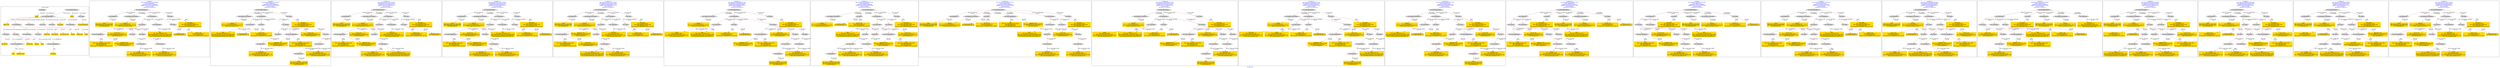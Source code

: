 digraph n0 {
fontcolor="blue"
remincross="true"
label="s05-met.json"
subgraph cluster_0 {
label="1-correct model"
n2[style="filled",color="white",fillcolor="lightgray",label="E12_Production1"];
n3[style="filled",color="white",fillcolor="lightgray",label="E21_Person1"];
n4[style="filled",color="white",fillcolor="lightgray",label="E55_Type3"];
n5[style="filled",color="white",fillcolor="lightgray",label="E52_Time-Span1"];
n6[style="filled",color="white",fillcolor="lightgray",label="E53_Place1"];
n7[style="filled",color="white",fillcolor="lightgray",label="E82_Actor_Appellation1"];
n8[shape="plaintext",style="filled",fillcolor="gold",label="Person URI"];
n9[style="filled",color="white",fillcolor="lightgray",label="E22_Man-Made_Object1"];
n10[style="filled",color="white",fillcolor="lightgray",label="E8_Acquisition1"];
n11[style="filled",color="white",fillcolor="lightgray",label="E55_Type1"];
n12[style="filled",color="white",fillcolor="lightgray",label="E55_Type2"];
n13[shape="plaintext",style="filled",fillcolor="gold",label="Description"];
n14[style="filled",color="white",fillcolor="lightgray",label="E54_Dimension1"];
n15[shape="plaintext",style="filled",fillcolor="gold",label="Object URI"];
n16[style="filled",color="white",fillcolor="lightgray",label="E33_Linguistic_Object1"];
n17[style="filled",color="white",fillcolor="lightgray",label="E55_Type4"];
n18[shape="plaintext",style="filled",fillcolor="gold",label="values"];
n19[style="filled",color="white",fillcolor="lightgray",label="E38_Image1"];
n20[shape="plaintext",style="filled",fillcolor="gold",label="image"];
n21[style="filled",color="white",fillcolor="lightgray",label="E44_Place_Appellation1"];
n22[shape="plaintext",style="filled",fillcolor="gold",label="Geography"];
n23[shape="plaintext",style="filled",fillcolor="gold",label="Date"];
n24[shape="plaintext",style="filled",fillcolor="gold",label="values"];
n25[shape="plaintext",style="filled",fillcolor="gold",label="Classification URI"];
n26[shape="plaintext",style="filled",fillcolor="gold",label="Classification"];
n27[shape="plaintext",style="filled",fillcolor="gold",label="Culture URI"];
n28[shape="plaintext",style="filled",fillcolor="gold",label="Culture"];
n29[shape="plaintext",style="filled",fillcolor="gold",label="Medium URI"];
n30[shape="plaintext",style="filled",fillcolor="gold",label="Medium"];
n31[shape="plaintext",style="filled",fillcolor="gold",label="ProvenanceTypeURI"];
n32[shape="plaintext",style="filled",fillcolor="gold",label="Appellation URI"];
n33[shape="plaintext",style="filled",fillcolor="gold",label="Who"];
n34[shape="plaintext",style="filled",fillcolor="gold",label="Credit Line"];
}
subgraph cluster_1 {
label="candidate 0\nlink coherence:0.9130434782608695\nnode coherence:0.9\nconfidence:0.568261194696054\nmapping score:0.5197234285350483\ncost:221.010002\n-precision:0.48-recall:0.34"
n36[style="filled",color="white",fillcolor="lightgray",label="E12_Production1"];
n37[style="filled",color="white",fillcolor="lightgray",label="E21_Person1"];
n38[style="filled",color="white",fillcolor="lightgray",label="E52_Time-Span2"];
n39[style="filled",color="white",fillcolor="lightgray",label="E55_Type1"];
n40[style="filled",color="white",fillcolor="lightgray",label="E67_Birth1"];
n41[style="filled",color="white",fillcolor="lightgray",label="E69_Death1"];
n42[style="filled",color="white",fillcolor="lightgray",label="E82_Actor_Appellation1"];
n43[style="filled",color="white",fillcolor="lightgray",label="E22_Man-Made_Object1"];
n44[style="filled",color="white",fillcolor="lightgray",label="E35_Title1"];
n45[style="filled",color="white",fillcolor="lightgray",label="E54_Dimension1"];
n46[style="filled",color="white",fillcolor="lightgray",label="E52_Time-Span1"];
n47[style="filled",color="white",fillcolor="lightgray",label="E52_Time-Span3"];
n48[style="filled",color="white",fillcolor="lightgray",label="E29_Design_or_Procedure1"];
n49[shape="plaintext",style="filled",fillcolor="gold",label="Appellation URI\n[E82_Actor_Appellation,classLink,0.883]\n[E21_Person,classLink,0.117]\n[E35_Title,label,0.0]"];
n50[shape="plaintext",style="filled",fillcolor="gold",label="Date\n[E52_Time-Span,label,0.553]\n[E52_Time-Span,P82_at_some_time_within,0.402]\n[E52_Time-Span,P82a_begin_of_the_begin,0.025]\n[E52_Time-Span,P82b_end_of_the_end,0.02]"];
n51[shape="plaintext",style="filled",fillcolor="gold",label="Medium\n[E55_Type,label,0.5]\n[E29_Design_or_Procedure,P3_has_note,0.5]\n[E55_Type,classLink,0.001]"];
n52[shape="plaintext",style="filled",fillcolor="gold",label="Credit Line\n[E35_Title,label,0.434]\n[E82_Actor_Appellation,label,0.347]\n[E52_Time-Span,P82_at_some_time_within,0.133]\n[E52_Time-Span,label,0.086]"];
n53[shape="plaintext",style="filled",fillcolor="gold",label="values\n[E35_Title,label,0.604]\n[E82_Actor_Appellation,label,0.211]\n[E52_Time-Span,P82_at_some_time_within,0.106]\n[E52_Time-Span,label,0.079]"];
n54[shape="plaintext",style="filled",fillcolor="gold",label="values\n[E54_Dimension,P3_has_note,0.803]\n[E82_Actor_Appellation,label,0.197]\n[E35_Title,label,0.0]"];
n55[shape="plaintext",style="filled",fillcolor="gold",label="Person URI\n[E21_Person,classLink,0.571]\n[E82_Actor_Appellation,classLink,0.428]\n[E35_Title,label,0.0]"];
n56[shape="plaintext",style="filled",fillcolor="gold",label="Description\n[E35_Title,label,0.904]\n[E82_Actor_Appellation,label,0.058]\n[E55_Type,label,0.019]\n[E29_Design_or_Procedure,P3_has_note,0.019]"];
n57[shape="plaintext",style="filled",fillcolor="gold",label="Who\n[E82_Actor_Appellation,label,0.949]\n[E35_Title,label,0.05]\n[E55_Type,label,0.001]\n[E29_Design_or_Procedure,P3_has_note,0.001]"];
n58[shape="plaintext",style="filled",fillcolor="gold",label="Medium URI\n[E55_Type,classLink,1.0]\n[E55_Type,label,0.0]\n[E29_Design_or_Procedure,P3_has_note,0.0]"];
n59[shape="plaintext",style="filled",fillcolor="gold",label="Classification URI\n[E55_Type,classLink,1.0]"];
}
subgraph cluster_2 {
label="candidate 1\nlink coherence:0.8695652173913043\nnode coherence:0.9\nconfidence:0.568261194696054\nmapping score:0.5197234285350483\ncost:320.010002\n-precision:0.43-recall:0.31"
n61[style="filled",color="white",fillcolor="lightgray",label="E12_Production1"];
n62[style="filled",color="white",fillcolor="lightgray",label="E21_Person1"];
n63[style="filled",color="white",fillcolor="lightgray",label="E52_Time-Span2"];
n64[style="filled",color="white",fillcolor="lightgray",label="E55_Type1"];
n65[style="filled",color="white",fillcolor="lightgray",label="E67_Birth1"];
n66[style="filled",color="white",fillcolor="lightgray",label="E69_Death1"];
n67[style="filled",color="white",fillcolor="lightgray",label="E82_Actor_Appellation1"];
n68[style="filled",color="white",fillcolor="lightgray",label="E22_Man-Made_Object1"];
n69[style="filled",color="white",fillcolor="lightgray",label="E35_Title1"];
n70[style="filled",color="white",fillcolor="lightgray",label="E52_Time-Span1"];
n71[style="filled",color="white",fillcolor="lightgray",label="E52_Time-Span3"];
n72[style="filled",color="white",fillcolor="lightgray",label="E29_Design_or_Procedure1"];
n73[style="filled",color="white",fillcolor="lightgray",label="E54_Dimension1"];
n74[shape="plaintext",style="filled",fillcolor="gold",label="Appellation URI\n[E82_Actor_Appellation,classLink,0.883]\n[E21_Person,classLink,0.117]\n[E35_Title,label,0.0]"];
n75[shape="plaintext",style="filled",fillcolor="gold",label="Date\n[E52_Time-Span,label,0.553]\n[E52_Time-Span,P82_at_some_time_within,0.402]\n[E52_Time-Span,P82a_begin_of_the_begin,0.025]\n[E52_Time-Span,P82b_end_of_the_end,0.02]"];
n76[shape="plaintext",style="filled",fillcolor="gold",label="Medium\n[E55_Type,label,0.5]\n[E29_Design_or_Procedure,P3_has_note,0.5]\n[E55_Type,classLink,0.001]"];
n77[shape="plaintext",style="filled",fillcolor="gold",label="Credit Line\n[E35_Title,label,0.434]\n[E82_Actor_Appellation,label,0.347]\n[E52_Time-Span,P82_at_some_time_within,0.133]\n[E52_Time-Span,label,0.086]"];
n78[shape="plaintext",style="filled",fillcolor="gold",label="values\n[E35_Title,label,0.604]\n[E82_Actor_Appellation,label,0.211]\n[E52_Time-Span,P82_at_some_time_within,0.106]\n[E52_Time-Span,label,0.079]"];
n79[shape="plaintext",style="filled",fillcolor="gold",label="values\n[E54_Dimension,P3_has_note,0.803]\n[E82_Actor_Appellation,label,0.197]\n[E35_Title,label,0.0]"];
n80[shape="plaintext",style="filled",fillcolor="gold",label="Person URI\n[E21_Person,classLink,0.571]\n[E82_Actor_Appellation,classLink,0.428]\n[E35_Title,label,0.0]"];
n81[shape="plaintext",style="filled",fillcolor="gold",label="Description\n[E35_Title,label,0.904]\n[E82_Actor_Appellation,label,0.058]\n[E55_Type,label,0.019]\n[E29_Design_or_Procedure,P3_has_note,0.019]"];
n82[shape="plaintext",style="filled",fillcolor="gold",label="Who\n[E82_Actor_Appellation,label,0.949]\n[E35_Title,label,0.05]\n[E55_Type,label,0.001]\n[E29_Design_or_Procedure,P3_has_note,0.001]"];
n83[shape="plaintext",style="filled",fillcolor="gold",label="Medium URI\n[E55_Type,classLink,1.0]\n[E55_Type,label,0.0]\n[E29_Design_or_Procedure,P3_has_note,0.0]"];
n84[shape="plaintext",style="filled",fillcolor="gold",label="Classification URI\n[E55_Type,classLink,1.0]"];
}
subgraph cluster_3 {
label="candidate 10\nlink coherence:0.8571428571428571\nnode coherence:0.8421052631578947\nconfidence:0.5657926642230332\nmapping score:0.5147538545815213\ncost:318.010002\n-precision:0.48-recall:0.31"
n86[style="filled",color="white",fillcolor="lightgray",label="E12_Production1"];
n87[style="filled",color="white",fillcolor="lightgray",label="E21_Person1"];
n88[style="filled",color="white",fillcolor="lightgray",label="E52_Time-Span2"];
n89[style="filled",color="white",fillcolor="lightgray",label="E55_Type1"];
n90[style="filled",color="white",fillcolor="lightgray",label="E67_Birth1"];
n91[style="filled",color="white",fillcolor="lightgray",label="E82_Actor_Appellation1"];
n92[style="filled",color="white",fillcolor="lightgray",label="E22_Man-Made_Object1"];
n93[style="filled",color="white",fillcolor="lightgray",label="E35_Title1"];
n94[style="filled",color="white",fillcolor="lightgray",label="E54_Dimension1"];
n95[style="filled",color="white",fillcolor="lightgray",label="E52_Time-Span1"];
n96[style="filled",color="white",fillcolor="lightgray",label="E29_Design_or_Procedure1"];
n97[shape="plaintext",style="filled",fillcolor="gold",label="values\n[E35_Title,label,0.604]\n[E82_Actor_Appellation,label,0.211]\n[E52_Time-Span,P82_at_some_time_within,0.106]\n[E52_Time-Span,label,0.079]"];
n98[shape="plaintext",style="filled",fillcolor="gold",label="Appellation URI\n[E82_Actor_Appellation,classLink,0.883]\n[E21_Person,classLink,0.117]\n[E35_Title,label,0.0]"];
n99[shape="plaintext",style="filled",fillcolor="gold",label="Credit Line\n[E35_Title,label,0.434]\n[E82_Actor_Appellation,label,0.347]\n[E52_Time-Span,P82_at_some_time_within,0.133]\n[E52_Time-Span,label,0.086]"];
n100[shape="plaintext",style="filled",fillcolor="gold",label="Medium\n[E55_Type,label,0.5]\n[E29_Design_or_Procedure,P3_has_note,0.5]\n[E55_Type,classLink,0.001]"];
n101[shape="plaintext",style="filled",fillcolor="gold",label="Date\n[E52_Time-Span,label,0.553]\n[E52_Time-Span,P82_at_some_time_within,0.402]\n[E52_Time-Span,P82a_begin_of_the_begin,0.025]\n[E52_Time-Span,P82b_end_of_the_end,0.02]"];
n102[shape="plaintext",style="filled",fillcolor="gold",label="values\n[E54_Dimension,P3_has_note,0.803]\n[E82_Actor_Appellation,label,0.197]\n[E35_Title,label,0.0]"];
n103[shape="plaintext",style="filled",fillcolor="gold",label="Person URI\n[E21_Person,classLink,0.571]\n[E82_Actor_Appellation,classLink,0.428]\n[E35_Title,label,0.0]"];
n104[shape="plaintext",style="filled",fillcolor="gold",label="Description\n[E35_Title,label,0.904]\n[E82_Actor_Appellation,label,0.058]\n[E55_Type,label,0.019]\n[E29_Design_or_Procedure,P3_has_note,0.019]"];
n105[shape="plaintext",style="filled",fillcolor="gold",label="Who\n[E82_Actor_Appellation,label,0.949]\n[E35_Title,label,0.05]\n[E55_Type,label,0.001]\n[E29_Design_or_Procedure,P3_has_note,0.001]"];
n106[shape="plaintext",style="filled",fillcolor="gold",label="Medium URI\n[E55_Type,classLink,1.0]\n[E55_Type,label,0.0]\n[E29_Design_or_Procedure,P3_has_note,0.0]"];
n107[shape="plaintext",style="filled",fillcolor="gold",label="Classification URI\n[E55_Type,classLink,1.0]"];
}
subgraph cluster_4 {
label="candidate 11\nlink coherence:0.8571428571428571\nnode coherence:0.8421052631578947\nconfidence:0.5639387042841012\nmapping score:0.5141358679352107\ncost:318.010002\n-precision:0.52-recall:0.34"
n109[style="filled",color="white",fillcolor="lightgray",label="E12_Production1"];
n110[style="filled",color="white",fillcolor="lightgray",label="E21_Person1"];
n111[style="filled",color="white",fillcolor="lightgray",label="E52_Time-Span2"];
n112[style="filled",color="white",fillcolor="lightgray",label="E55_Type1"];
n113[style="filled",color="white",fillcolor="lightgray",label="E67_Birth1"];
n114[style="filled",color="white",fillcolor="lightgray",label="E82_Actor_Appellation1"];
n115[style="filled",color="white",fillcolor="lightgray",label="E22_Man-Made_Object1"];
n116[style="filled",color="white",fillcolor="lightgray",label="E35_Title1"];
n117[style="filled",color="white",fillcolor="lightgray",label="E54_Dimension1"];
n118[style="filled",color="white",fillcolor="lightgray",label="E52_Time-Span1"];
n119[style="filled",color="white",fillcolor="lightgray",label="E29_Design_or_Procedure1"];
n120[shape="plaintext",style="filled",fillcolor="gold",label="Credit Line\n[E35_Title,label,0.434]\n[E82_Actor_Appellation,label,0.347]\n[E52_Time-Span,P82_at_some_time_within,0.133]\n[E52_Time-Span,label,0.086]"];
n121[shape="plaintext",style="filled",fillcolor="gold",label="Appellation URI\n[E82_Actor_Appellation,classLink,0.883]\n[E21_Person,classLink,0.117]\n[E35_Title,label,0.0]"];
n122[shape="plaintext",style="filled",fillcolor="gold",label="Date\n[E52_Time-Span,label,0.553]\n[E52_Time-Span,P82_at_some_time_within,0.402]\n[E52_Time-Span,P82a_begin_of_the_begin,0.025]\n[E52_Time-Span,P82b_end_of_the_end,0.02]"];
n123[shape="plaintext",style="filled",fillcolor="gold",label="Medium\n[E55_Type,label,0.5]\n[E29_Design_or_Procedure,P3_has_note,0.5]\n[E55_Type,classLink,0.001]"];
n124[shape="plaintext",style="filled",fillcolor="gold",label="values\n[E35_Title,label,0.604]\n[E82_Actor_Appellation,label,0.211]\n[E52_Time-Span,P82_at_some_time_within,0.106]\n[E52_Time-Span,label,0.079]"];
n125[shape="plaintext",style="filled",fillcolor="gold",label="values\n[E54_Dimension,P3_has_note,0.803]\n[E82_Actor_Appellation,label,0.197]\n[E35_Title,label,0.0]"];
n126[shape="plaintext",style="filled",fillcolor="gold",label="Person URI\n[E21_Person,classLink,0.571]\n[E82_Actor_Appellation,classLink,0.428]\n[E35_Title,label,0.0]"];
n127[shape="plaintext",style="filled",fillcolor="gold",label="Description\n[E35_Title,label,0.904]\n[E82_Actor_Appellation,label,0.058]\n[E55_Type,label,0.019]\n[E29_Design_or_Procedure,P3_has_note,0.019]"];
n128[shape="plaintext",style="filled",fillcolor="gold",label="Who\n[E82_Actor_Appellation,label,0.949]\n[E35_Title,label,0.05]\n[E55_Type,label,0.001]\n[E29_Design_or_Procedure,P3_has_note,0.001]"];
n129[shape="plaintext",style="filled",fillcolor="gold",label="Medium URI\n[E55_Type,classLink,1.0]\n[E55_Type,label,0.0]\n[E29_Design_or_Procedure,P3_has_note,0.0]"];
n130[shape="plaintext",style="filled",fillcolor="gold",label="Classification URI\n[E55_Type,classLink,1.0]"];
}
subgraph cluster_5 {
label="candidate 12\nlink coherence:0.8571428571428571\nnode coherence:0.8421052631578947\nconfidence:0.4994218691122912\nmapping score:0.4926302562112741\ncost:318.010002\n-precision:0.38-recall:0.25"
n132[style="filled",color="white",fillcolor="lightgray",label="E12_Production1"];
n133[style="filled",color="white",fillcolor="lightgray",label="E21_Person1"];
n134[style="filled",color="white",fillcolor="lightgray",label="E52_Time-Span2"];
n135[style="filled",color="white",fillcolor="lightgray",label="E55_Type1"];
n136[style="filled",color="white",fillcolor="lightgray",label="E67_Birth1"];
n137[style="filled",color="white",fillcolor="lightgray",label="E82_Actor_Appellation1"];
n138[style="filled",color="white",fillcolor="lightgray",label="E22_Man-Made_Object1"];
n139[style="filled",color="white",fillcolor="lightgray",label="E35_Title1"];
n140[style="filled",color="white",fillcolor="lightgray",label="E54_Dimension1"];
n141[style="filled",color="white",fillcolor="lightgray",label="E52_Time-Span1"];
n142[style="filled",color="white",fillcolor="lightgray",label="E29_Design_or_Procedure1"];
n143[shape="plaintext",style="filled",fillcolor="gold",label="Date\n[E52_Time-Span,label,0.553]\n[E52_Time-Span,P82_at_some_time_within,0.402]\n[E52_Time-Span,P82a_begin_of_the_begin,0.025]\n[E52_Time-Span,P82b_end_of_the_end,0.02]"];
n144[shape="plaintext",style="filled",fillcolor="gold",label="Person URI\n[E21_Person,classLink,0.571]\n[E82_Actor_Appellation,classLink,0.428]\n[E35_Title,label,0.0]"];
n145[shape="plaintext",style="filled",fillcolor="gold",label="Credit Line\n[E35_Title,label,0.434]\n[E82_Actor_Appellation,label,0.347]\n[E52_Time-Span,P82_at_some_time_within,0.133]\n[E52_Time-Span,label,0.086]"];
n146[shape="plaintext",style="filled",fillcolor="gold",label="Medium\n[E55_Type,label,0.5]\n[E29_Design_or_Procedure,P3_has_note,0.5]\n[E55_Type,classLink,0.001]"];
n147[shape="plaintext",style="filled",fillcolor="gold",label="values\n[E35_Title,label,0.604]\n[E82_Actor_Appellation,label,0.211]\n[E52_Time-Span,P82_at_some_time_within,0.106]\n[E52_Time-Span,label,0.079]"];
n148[shape="plaintext",style="filled",fillcolor="gold",label="Appellation URI\n[E82_Actor_Appellation,classLink,0.883]\n[E21_Person,classLink,0.117]\n[E35_Title,label,0.0]"];
n149[shape="plaintext",style="filled",fillcolor="gold",label="values\n[E54_Dimension,P3_has_note,0.803]\n[E82_Actor_Appellation,label,0.197]\n[E35_Title,label,0.0]"];
n150[shape="plaintext",style="filled",fillcolor="gold",label="Description\n[E35_Title,label,0.904]\n[E82_Actor_Appellation,label,0.058]\n[E55_Type,label,0.019]\n[E29_Design_or_Procedure,P3_has_note,0.019]"];
n151[shape="plaintext",style="filled",fillcolor="gold",label="Who\n[E82_Actor_Appellation,label,0.949]\n[E35_Title,label,0.05]\n[E55_Type,label,0.001]\n[E29_Design_or_Procedure,P3_has_note,0.001]"];
n152[shape="plaintext",style="filled",fillcolor="gold",label="Medium URI\n[E55_Type,classLink,1.0]\n[E55_Type,label,0.0]\n[E29_Design_or_Procedure,P3_has_note,0.0]"];
n153[shape="plaintext",style="filled",fillcolor="gold",label="Classification URI\n[E55_Type,classLink,1.0]"];
}
subgraph cluster_6 {
label="candidate 13\nlink coherence:0.8260869565217391\nnode coherence:0.8421052631578947\nconfidence:0.5820308874328841\nmapping score:0.5201665956514717\ncost:419.010002\n-precision:0.39-recall:0.28"
n155[style="filled",color="white",fillcolor="lightgray",label="E12_Production1"];
n156[style="filled",color="white",fillcolor="lightgray",label="E21_Person1"];
n157[style="filled",color="white",fillcolor="lightgray",label="E52_Time-Span2"];
n158[style="filled",color="white",fillcolor="lightgray",label="E55_Type1"];
n159[style="filled",color="white",fillcolor="lightgray",label="E67_Birth1"];
n160[style="filled",color="white",fillcolor="lightgray",label="E69_Death1"];
n161[style="filled",color="white",fillcolor="lightgray",label="E82_Actor_Appellation1"];
n162[style="filled",color="white",fillcolor="lightgray",label="E22_Man-Made_Object1"];
n163[style="filled",color="white",fillcolor="lightgray",label="E35_Title1"];
n164[style="filled",color="white",fillcolor="lightgray",label="E52_Time-Span1"];
n165[style="filled",color="white",fillcolor="lightgray",label="E52_Time-Span3"];
n166[style="filled",color="white",fillcolor="lightgray",label="E29_Design_or_Procedure1"];
n167[style="filled",color="white",fillcolor="lightgray",label="E54_Dimension1"];
n168[shape="plaintext",style="filled",fillcolor="gold",label="Appellation URI\n[E82_Actor_Appellation,classLink,0.883]\n[E21_Person,classLink,0.117]\n[E35_Title,label,0.0]"];
n169[shape="plaintext",style="filled",fillcolor="gold",label="values\n[E35_Title,label,0.604]\n[E82_Actor_Appellation,label,0.211]\n[E52_Time-Span,P82_at_some_time_within,0.106]\n[E52_Time-Span,label,0.079]"];
n170[shape="plaintext",style="filled",fillcolor="gold",label="Date\n[E52_Time-Span,label,0.553]\n[E52_Time-Span,P82_at_some_time_within,0.402]\n[E52_Time-Span,P82a_begin_of_the_begin,0.025]\n[E52_Time-Span,P82b_end_of_the_end,0.02]"];
n171[shape="plaintext",style="filled",fillcolor="gold",label="Medium\n[E55_Type,label,0.5]\n[E29_Design_or_Procedure,P3_has_note,0.5]\n[E55_Type,classLink,0.001]"];
n172[shape="plaintext",style="filled",fillcolor="gold",label="Credit Line\n[E35_Title,label,0.434]\n[E82_Actor_Appellation,label,0.347]\n[E52_Time-Span,P82_at_some_time_within,0.133]\n[E52_Time-Span,label,0.086]"];
n173[shape="plaintext",style="filled",fillcolor="gold",label="values\n[E54_Dimension,P3_has_note,0.803]\n[E82_Actor_Appellation,label,0.197]\n[E35_Title,label,0.0]"];
n174[shape="plaintext",style="filled",fillcolor="gold",label="Person URI\n[E21_Person,classLink,0.571]\n[E82_Actor_Appellation,classLink,0.428]\n[E35_Title,label,0.0]"];
n175[shape="plaintext",style="filled",fillcolor="gold",label="Description\n[E35_Title,label,0.904]\n[E82_Actor_Appellation,label,0.058]\n[E55_Type,label,0.019]\n[E29_Design_or_Procedure,P3_has_note,0.019]"];
n176[shape="plaintext",style="filled",fillcolor="gold",label="Who\n[E82_Actor_Appellation,label,0.949]\n[E35_Title,label,0.05]\n[E55_Type,label,0.001]\n[E29_Design_or_Procedure,P3_has_note,0.001]"];
n177[shape="plaintext",style="filled",fillcolor="gold",label="Medium URI\n[E55_Type,classLink,1.0]\n[E55_Type,label,0.0]\n[E29_Design_or_Procedure,P3_has_note,0.0]"];
n178[shape="plaintext",style="filled",fillcolor="gold",label="Classification URI\n[E55_Type,classLink,1.0]"];
}
subgraph cluster_7 {
label="candidate 14\nlink coherence:0.8260869565217391\nnode coherence:0.9\nconfidence:0.568261194696054\nmapping score:0.5197234285350483\ncost:419.020004\n-precision:0.39-recall:0.28"
n180[style="filled",color="white",fillcolor="lightgray",label="E12_Production1"];
n181[style="filled",color="white",fillcolor="lightgray",label="E21_Person1"];
n182[style="filled",color="white",fillcolor="lightgray",label="E52_Time-Span2"];
n183[style="filled",color="white",fillcolor="lightgray",label="E67_Birth1"];
n184[style="filled",color="white",fillcolor="lightgray",label="E69_Death1"];
n185[style="filled",color="white",fillcolor="lightgray",label="E82_Actor_Appellation1"];
n186[style="filled",color="white",fillcolor="lightgray",label="E22_Man-Made_Object1"];
n187[style="filled",color="white",fillcolor="lightgray",label="E35_Title1"];
n188[style="filled",color="white",fillcolor="lightgray",label="E52_Time-Span1"];
n189[style="filled",color="white",fillcolor="lightgray",label="E52_Time-Span3"];
n190[style="filled",color="white",fillcolor="lightgray",label="E29_Design_or_Procedure1"];
n191[style="filled",color="white",fillcolor="lightgray",label="E55_Type1"];
n192[style="filled",color="white",fillcolor="lightgray",label="E54_Dimension1"];
n193[shape="plaintext",style="filled",fillcolor="gold",label="Appellation URI\n[E82_Actor_Appellation,classLink,0.883]\n[E21_Person,classLink,0.117]\n[E35_Title,label,0.0]"];
n194[shape="plaintext",style="filled",fillcolor="gold",label="Date\n[E52_Time-Span,label,0.553]\n[E52_Time-Span,P82_at_some_time_within,0.402]\n[E52_Time-Span,P82a_begin_of_the_begin,0.025]\n[E52_Time-Span,P82b_end_of_the_end,0.02]"];
n195[shape="plaintext",style="filled",fillcolor="gold",label="Medium\n[E55_Type,label,0.5]\n[E29_Design_or_Procedure,P3_has_note,0.5]\n[E55_Type,classLink,0.001]"];
n196[shape="plaintext",style="filled",fillcolor="gold",label="Credit Line\n[E35_Title,label,0.434]\n[E82_Actor_Appellation,label,0.347]\n[E52_Time-Span,P82_at_some_time_within,0.133]\n[E52_Time-Span,label,0.086]"];
n197[shape="plaintext",style="filled",fillcolor="gold",label="values\n[E35_Title,label,0.604]\n[E82_Actor_Appellation,label,0.211]\n[E52_Time-Span,P82_at_some_time_within,0.106]\n[E52_Time-Span,label,0.079]"];
n198[shape="plaintext",style="filled",fillcolor="gold",label="values\n[E54_Dimension,P3_has_note,0.803]\n[E82_Actor_Appellation,label,0.197]\n[E35_Title,label,0.0]"];
n199[shape="plaintext",style="filled",fillcolor="gold",label="Person URI\n[E21_Person,classLink,0.571]\n[E82_Actor_Appellation,classLink,0.428]\n[E35_Title,label,0.0]"];
n200[shape="plaintext",style="filled",fillcolor="gold",label="Description\n[E35_Title,label,0.904]\n[E82_Actor_Appellation,label,0.058]\n[E55_Type,label,0.019]\n[E29_Design_or_Procedure,P3_has_note,0.019]"];
n201[shape="plaintext",style="filled",fillcolor="gold",label="Who\n[E82_Actor_Appellation,label,0.949]\n[E35_Title,label,0.05]\n[E55_Type,label,0.001]\n[E29_Design_or_Procedure,P3_has_note,0.001]"];
n202[shape="plaintext",style="filled",fillcolor="gold",label="Medium URI\n[E55_Type,classLink,1.0]\n[E55_Type,label,0.0]\n[E29_Design_or_Procedure,P3_has_note,0.0]"];
n203[shape="plaintext",style="filled",fillcolor="gold",label="Classification URI\n[E55_Type,classLink,1.0]"];
}
subgraph cluster_8 {
label="candidate 15\nlink coherence:0.8260869565217391\nnode coherence:0.9\nconfidence:0.568261194696054\nmapping score:0.5197234285350483\ncost:419.030006\n-precision:0.39-recall:0.28"
n205[style="filled",color="white",fillcolor="lightgray",label="E12_Production1"];
n206[style="filled",color="white",fillcolor="lightgray",label="E21_Person1"];
n207[style="filled",color="white",fillcolor="lightgray",label="E52_Time-Span2"];
n208[style="filled",color="white",fillcolor="lightgray",label="E67_Birth1"];
n209[style="filled",color="white",fillcolor="lightgray",label="E69_Death1"];
n210[style="filled",color="white",fillcolor="lightgray",label="E22_Man-Made_Object1"];
n211[style="filled",color="white",fillcolor="lightgray",label="E35_Title1"];
n212[style="filled",color="white",fillcolor="lightgray",label="E54_Dimension1"];
n213[style="filled",color="white",fillcolor="lightgray",label="E52_Time-Span1"];
n214[style="filled",color="white",fillcolor="lightgray",label="E52_Time-Span3"];
n215[style="filled",color="white",fillcolor="lightgray",label="E29_Design_or_Procedure1"];
n216[style="filled",color="white",fillcolor="lightgray",label="E55_Type1"];
n217[style="filled",color="white",fillcolor="lightgray",label="E82_Actor_Appellation1"];
n218[shape="plaintext",style="filled",fillcolor="gold",label="Appellation URI\n[E82_Actor_Appellation,classLink,0.883]\n[E21_Person,classLink,0.117]\n[E35_Title,label,0.0]"];
n219[shape="plaintext",style="filled",fillcolor="gold",label="Date\n[E52_Time-Span,label,0.553]\n[E52_Time-Span,P82_at_some_time_within,0.402]\n[E52_Time-Span,P82a_begin_of_the_begin,0.025]\n[E52_Time-Span,P82b_end_of_the_end,0.02]"];
n220[shape="plaintext",style="filled",fillcolor="gold",label="Medium\n[E55_Type,label,0.5]\n[E29_Design_or_Procedure,P3_has_note,0.5]\n[E55_Type,classLink,0.001]"];
n221[shape="plaintext",style="filled",fillcolor="gold",label="Credit Line\n[E35_Title,label,0.434]\n[E82_Actor_Appellation,label,0.347]\n[E52_Time-Span,P82_at_some_time_within,0.133]\n[E52_Time-Span,label,0.086]"];
n222[shape="plaintext",style="filled",fillcolor="gold",label="values\n[E35_Title,label,0.604]\n[E82_Actor_Appellation,label,0.211]\n[E52_Time-Span,P82_at_some_time_within,0.106]\n[E52_Time-Span,label,0.079]"];
n223[shape="plaintext",style="filled",fillcolor="gold",label="values\n[E54_Dimension,P3_has_note,0.803]\n[E82_Actor_Appellation,label,0.197]\n[E35_Title,label,0.0]"];
n224[shape="plaintext",style="filled",fillcolor="gold",label="Person URI\n[E21_Person,classLink,0.571]\n[E82_Actor_Appellation,classLink,0.428]\n[E35_Title,label,0.0]"];
n225[shape="plaintext",style="filled",fillcolor="gold",label="Description\n[E35_Title,label,0.904]\n[E82_Actor_Appellation,label,0.058]\n[E55_Type,label,0.019]\n[E29_Design_or_Procedure,P3_has_note,0.019]"];
n226[shape="plaintext",style="filled",fillcolor="gold",label="Who\n[E82_Actor_Appellation,label,0.949]\n[E35_Title,label,0.05]\n[E55_Type,label,0.001]\n[E29_Design_or_Procedure,P3_has_note,0.001]"];
n227[shape="plaintext",style="filled",fillcolor="gold",label="Medium URI\n[E55_Type,classLink,1.0]\n[E55_Type,label,0.0]\n[E29_Design_or_Procedure,P3_has_note,0.0]"];
n228[shape="plaintext",style="filled",fillcolor="gold",label="Classification URI\n[E55_Type,classLink,1.0]"];
}
subgraph cluster_9 {
label="candidate 16\nlink coherence:0.8260869565217391\nnode coherence:0.8421052631578947\nconfidence:0.5657926642230332\nmapping score:0.5147538545815213\ncost:419.010002\n-precision:0.43-recall:0.31"
n230[style="filled",color="white",fillcolor="lightgray",label="E12_Production1"];
n231[style="filled",color="white",fillcolor="lightgray",label="E21_Person1"];
n232[style="filled",color="white",fillcolor="lightgray",label="E52_Time-Span2"];
n233[style="filled",color="white",fillcolor="lightgray",label="E55_Type1"];
n234[style="filled",color="white",fillcolor="lightgray",label="E67_Birth1"];
n235[style="filled",color="white",fillcolor="lightgray",label="E69_Death1"];
n236[style="filled",color="white",fillcolor="lightgray",label="E82_Actor_Appellation1"];
n237[style="filled",color="white",fillcolor="lightgray",label="E22_Man-Made_Object1"];
n238[style="filled",color="white",fillcolor="lightgray",label="E35_Title1"];
n239[style="filled",color="white",fillcolor="lightgray",label="E52_Time-Span1"];
n240[style="filled",color="white",fillcolor="lightgray",label="E52_Time-Span3"];
n241[style="filled",color="white",fillcolor="lightgray",label="E29_Design_or_Procedure1"];
n242[style="filled",color="white",fillcolor="lightgray",label="E54_Dimension1"];
n243[shape="plaintext",style="filled",fillcolor="gold",label="Appellation URI\n[E82_Actor_Appellation,classLink,0.883]\n[E21_Person,classLink,0.117]\n[E35_Title,label,0.0]"];
n244[shape="plaintext",style="filled",fillcolor="gold",label="values\n[E35_Title,label,0.604]\n[E82_Actor_Appellation,label,0.211]\n[E52_Time-Span,P82_at_some_time_within,0.106]\n[E52_Time-Span,label,0.079]"];
n245[shape="plaintext",style="filled",fillcolor="gold",label="Date\n[E52_Time-Span,label,0.553]\n[E52_Time-Span,P82_at_some_time_within,0.402]\n[E52_Time-Span,P82a_begin_of_the_begin,0.025]\n[E52_Time-Span,P82b_end_of_the_end,0.02]"];
n246[shape="plaintext",style="filled",fillcolor="gold",label="Medium\n[E55_Type,label,0.5]\n[E29_Design_or_Procedure,P3_has_note,0.5]\n[E55_Type,classLink,0.001]"];
n247[shape="plaintext",style="filled",fillcolor="gold",label="Credit Line\n[E35_Title,label,0.434]\n[E82_Actor_Appellation,label,0.347]\n[E52_Time-Span,P82_at_some_time_within,0.133]\n[E52_Time-Span,label,0.086]"];
n248[shape="plaintext",style="filled",fillcolor="gold",label="values\n[E54_Dimension,P3_has_note,0.803]\n[E82_Actor_Appellation,label,0.197]\n[E35_Title,label,0.0]"];
n249[shape="plaintext",style="filled",fillcolor="gold",label="Person URI\n[E21_Person,classLink,0.571]\n[E82_Actor_Appellation,classLink,0.428]\n[E35_Title,label,0.0]"];
n250[shape="plaintext",style="filled",fillcolor="gold",label="Description\n[E35_Title,label,0.904]\n[E82_Actor_Appellation,label,0.058]\n[E55_Type,label,0.019]\n[E29_Design_or_Procedure,P3_has_note,0.019]"];
n251[shape="plaintext",style="filled",fillcolor="gold",label="Who\n[E82_Actor_Appellation,label,0.949]\n[E35_Title,label,0.05]\n[E55_Type,label,0.001]\n[E29_Design_or_Procedure,P3_has_note,0.001]"];
n252[shape="plaintext",style="filled",fillcolor="gold",label="Medium URI\n[E55_Type,classLink,1.0]\n[E55_Type,label,0.0]\n[E29_Design_or_Procedure,P3_has_note,0.0]"];
n253[shape="plaintext",style="filled",fillcolor="gold",label="Classification URI\n[E55_Type,classLink,1.0]"];
}
subgraph cluster_10 {
label="candidate 17\nlink coherence:0.8260869565217391\nnode coherence:0.8421052631578947\nconfidence:0.5639387042841012\nmapping score:0.5141358679352107\ncost:419.010002\n-precision:0.39-recall:0.28"
n255[style="filled",color="white",fillcolor="lightgray",label="E12_Production1"];
n256[style="filled",color="white",fillcolor="lightgray",label="E21_Person1"];
n257[style="filled",color="white",fillcolor="lightgray",label="E52_Time-Span2"];
n258[style="filled",color="white",fillcolor="lightgray",label="E55_Type1"];
n259[style="filled",color="white",fillcolor="lightgray",label="E67_Birth1"];
n260[style="filled",color="white",fillcolor="lightgray",label="E69_Death1"];
n261[style="filled",color="white",fillcolor="lightgray",label="E82_Actor_Appellation1"];
n262[style="filled",color="white",fillcolor="lightgray",label="E22_Man-Made_Object1"];
n263[style="filled",color="white",fillcolor="lightgray",label="E35_Title1"];
n264[style="filled",color="white",fillcolor="lightgray",label="E52_Time-Span1"];
n265[style="filled",color="white",fillcolor="lightgray",label="E52_Time-Span3"];
n266[style="filled",color="white",fillcolor="lightgray",label="E29_Design_or_Procedure1"];
n267[style="filled",color="white",fillcolor="lightgray",label="E54_Dimension1"];
n268[shape="plaintext",style="filled",fillcolor="gold",label="Appellation URI\n[E82_Actor_Appellation,classLink,0.883]\n[E21_Person,classLink,0.117]\n[E35_Title,label,0.0]"];
n269[shape="plaintext",style="filled",fillcolor="gold",label="Credit Line\n[E35_Title,label,0.434]\n[E82_Actor_Appellation,label,0.347]\n[E52_Time-Span,P82_at_some_time_within,0.133]\n[E52_Time-Span,label,0.086]"];
n270[shape="plaintext",style="filled",fillcolor="gold",label="values\n[E35_Title,label,0.604]\n[E82_Actor_Appellation,label,0.211]\n[E52_Time-Span,P82_at_some_time_within,0.106]\n[E52_Time-Span,label,0.079]"];
n271[shape="plaintext",style="filled",fillcolor="gold",label="Medium\n[E55_Type,label,0.5]\n[E29_Design_or_Procedure,P3_has_note,0.5]\n[E55_Type,classLink,0.001]"];
n272[shape="plaintext",style="filled",fillcolor="gold",label="Date\n[E52_Time-Span,label,0.553]\n[E52_Time-Span,P82_at_some_time_within,0.402]\n[E52_Time-Span,P82a_begin_of_the_begin,0.025]\n[E52_Time-Span,P82b_end_of_the_end,0.02]"];
n273[shape="plaintext",style="filled",fillcolor="gold",label="values\n[E54_Dimension,P3_has_note,0.803]\n[E82_Actor_Appellation,label,0.197]\n[E35_Title,label,0.0]"];
n274[shape="plaintext",style="filled",fillcolor="gold",label="Person URI\n[E21_Person,classLink,0.571]\n[E82_Actor_Appellation,classLink,0.428]\n[E35_Title,label,0.0]"];
n275[shape="plaintext",style="filled",fillcolor="gold",label="Description\n[E35_Title,label,0.904]\n[E82_Actor_Appellation,label,0.058]\n[E55_Type,label,0.019]\n[E29_Design_or_Procedure,P3_has_note,0.019]"];
n276[shape="plaintext",style="filled",fillcolor="gold",label="Who\n[E82_Actor_Appellation,label,0.949]\n[E35_Title,label,0.05]\n[E55_Type,label,0.001]\n[E29_Design_or_Procedure,P3_has_note,0.001]"];
n277[shape="plaintext",style="filled",fillcolor="gold",label="Medium URI\n[E55_Type,classLink,1.0]\n[E55_Type,label,0.0]\n[E29_Design_or_Procedure,P3_has_note,0.0]"];
n278[shape="plaintext",style="filled",fillcolor="gold",label="Classification URI\n[E55_Type,classLink,1.0]"];
}
subgraph cluster_11 {
label="candidate 18\nlink coherence:0.8260869565217391\nnode coherence:0.85\nconfidence:0.5639387042841012\nmapping score:0.501615931731064\ncost:419.010002\n-precision:0.43-recall:0.31"
n280[style="filled",color="white",fillcolor="lightgray",label="E12_Production1"];
n281[style="filled",color="white",fillcolor="lightgray",label="E21_Person1"];
n282[style="filled",color="white",fillcolor="lightgray",label="E52_Time-Span2"];
n283[style="filled",color="white",fillcolor="lightgray",label="E55_Type1"];
n284[style="filled",color="white",fillcolor="lightgray",label="E67_Birth1"];
n285[style="filled",color="white",fillcolor="lightgray",label="E69_Death1"];
n286[style="filled",color="white",fillcolor="lightgray",label="E82_Actor_Appellation1"];
n287[style="filled",color="white",fillcolor="lightgray",label="E22_Man-Made_Object1"];
n288[style="filled",color="white",fillcolor="lightgray",label="E35_Title1"];
n289[style="filled",color="white",fillcolor="lightgray",label="E52_Time-Span1"];
n290[style="filled",color="white",fillcolor="lightgray",label="E52_Time-Span3"];
n291[style="filled",color="white",fillcolor="lightgray",label="E29_Design_or_Procedure1"];
n292[style="filled",color="white",fillcolor="lightgray",label="E54_Dimension1"];
n293[shape="plaintext",style="filled",fillcolor="gold",label="Credit Line\n[E35_Title,label,0.434]\n[E82_Actor_Appellation,label,0.347]\n[E52_Time-Span,P82_at_some_time_within,0.133]\n[E52_Time-Span,label,0.086]"];
n294[shape="plaintext",style="filled",fillcolor="gold",label="Appellation URI\n[E82_Actor_Appellation,classLink,0.883]\n[E21_Person,classLink,0.117]\n[E35_Title,label,0.0]"];
n295[shape="plaintext",style="filled",fillcolor="gold",label="Date\n[E52_Time-Span,label,0.553]\n[E52_Time-Span,P82_at_some_time_within,0.402]\n[E52_Time-Span,P82a_begin_of_the_begin,0.025]\n[E52_Time-Span,P82b_end_of_the_end,0.02]"];
n296[shape="plaintext",style="filled",fillcolor="gold",label="Medium\n[E55_Type,label,0.5]\n[E29_Design_or_Procedure,P3_has_note,0.5]\n[E55_Type,classLink,0.001]"];
n297[shape="plaintext",style="filled",fillcolor="gold",label="values\n[E35_Title,label,0.604]\n[E82_Actor_Appellation,label,0.211]\n[E52_Time-Span,P82_at_some_time_within,0.106]\n[E52_Time-Span,label,0.079]"];
n298[shape="plaintext",style="filled",fillcolor="gold",label="values\n[E54_Dimension,P3_has_note,0.803]\n[E82_Actor_Appellation,label,0.197]\n[E35_Title,label,0.0]"];
n299[shape="plaintext",style="filled",fillcolor="gold",label="Person URI\n[E21_Person,classLink,0.571]\n[E82_Actor_Appellation,classLink,0.428]\n[E35_Title,label,0.0]"];
n300[shape="plaintext",style="filled",fillcolor="gold",label="Description\n[E35_Title,label,0.904]\n[E82_Actor_Appellation,label,0.058]\n[E55_Type,label,0.019]\n[E29_Design_or_Procedure,P3_has_note,0.019]"];
n301[shape="plaintext",style="filled",fillcolor="gold",label="Who\n[E82_Actor_Appellation,label,0.949]\n[E35_Title,label,0.05]\n[E55_Type,label,0.001]\n[E29_Design_or_Procedure,P3_has_note,0.001]"];
n302[shape="plaintext",style="filled",fillcolor="gold",label="Medium URI\n[E55_Type,classLink,1.0]\n[E55_Type,label,0.0]\n[E29_Design_or_Procedure,P3_has_note,0.0]"];
n303[shape="plaintext",style="filled",fillcolor="gold",label="Classification URI\n[E55_Type,classLink,1.0]"];
}
subgraph cluster_12 {
label="candidate 19\nlink coherence:0.8260869565217391\nnode coherence:0.85\nconfidence:0.5639387042841012\nmapping score:0.501615931731064\ncost:419.020004\n-precision:0.43-recall:0.31"
n305[style="filled",color="white",fillcolor="lightgray",label="E12_Production1"];
n306[style="filled",color="white",fillcolor="lightgray",label="E21_Person1"];
n307[style="filled",color="white",fillcolor="lightgray",label="E52_Time-Span2"];
n308[style="filled",color="white",fillcolor="lightgray",label="E67_Birth1"];
n309[style="filled",color="white",fillcolor="lightgray",label="E69_Death1"];
n310[style="filled",color="white",fillcolor="lightgray",label="E82_Actor_Appellation1"];
n311[style="filled",color="white",fillcolor="lightgray",label="E22_Man-Made_Object1"];
n312[style="filled",color="white",fillcolor="lightgray",label="E35_Title1"];
n313[style="filled",color="white",fillcolor="lightgray",label="E54_Dimension1"];
n314[style="filled",color="white",fillcolor="lightgray",label="E52_Time-Span1"];
n315[style="filled",color="white",fillcolor="lightgray",label="E52_Time-Span3"];
n316[style="filled",color="white",fillcolor="lightgray",label="E29_Design_or_Procedure1"];
n317[style="filled",color="white",fillcolor="lightgray",label="E55_Type1"];
n318[shape="plaintext",style="filled",fillcolor="gold",label="Credit Line\n[E35_Title,label,0.434]\n[E82_Actor_Appellation,label,0.347]\n[E52_Time-Span,P82_at_some_time_within,0.133]\n[E52_Time-Span,label,0.086]"];
n319[shape="plaintext",style="filled",fillcolor="gold",label="Appellation URI\n[E82_Actor_Appellation,classLink,0.883]\n[E21_Person,classLink,0.117]\n[E35_Title,label,0.0]"];
n320[shape="plaintext",style="filled",fillcolor="gold",label="Date\n[E52_Time-Span,label,0.553]\n[E52_Time-Span,P82_at_some_time_within,0.402]\n[E52_Time-Span,P82a_begin_of_the_begin,0.025]\n[E52_Time-Span,P82b_end_of_the_end,0.02]"];
n321[shape="plaintext",style="filled",fillcolor="gold",label="Medium\n[E55_Type,label,0.5]\n[E29_Design_or_Procedure,P3_has_note,0.5]\n[E55_Type,classLink,0.001]"];
n322[shape="plaintext",style="filled",fillcolor="gold",label="values\n[E35_Title,label,0.604]\n[E82_Actor_Appellation,label,0.211]\n[E52_Time-Span,P82_at_some_time_within,0.106]\n[E52_Time-Span,label,0.079]"];
n323[shape="plaintext",style="filled",fillcolor="gold",label="values\n[E54_Dimension,P3_has_note,0.803]\n[E82_Actor_Appellation,label,0.197]\n[E35_Title,label,0.0]"];
n324[shape="plaintext",style="filled",fillcolor="gold",label="Person URI\n[E21_Person,classLink,0.571]\n[E82_Actor_Appellation,classLink,0.428]\n[E35_Title,label,0.0]"];
n325[shape="plaintext",style="filled",fillcolor="gold",label="Description\n[E35_Title,label,0.904]\n[E82_Actor_Appellation,label,0.058]\n[E55_Type,label,0.019]\n[E29_Design_or_Procedure,P3_has_note,0.019]"];
n326[shape="plaintext",style="filled",fillcolor="gold",label="Who\n[E82_Actor_Appellation,label,0.949]\n[E35_Title,label,0.05]\n[E55_Type,label,0.001]\n[E29_Design_or_Procedure,P3_has_note,0.001]"];
n327[shape="plaintext",style="filled",fillcolor="gold",label="Medium URI\n[E55_Type,classLink,1.0]\n[E55_Type,label,0.0]\n[E29_Design_or_Procedure,P3_has_note,0.0]"];
n328[shape="plaintext",style="filled",fillcolor="gold",label="Classification URI\n[E55_Type,classLink,1.0]"];
}
subgraph cluster_13 {
label="candidate 2\nlink coherence:0.8695652173913043\nnode coherence:0.9\nconfidence:0.568261194696054\nmapping score:0.5197234285350483\ncost:320.020004\n-precision:0.43-recall:0.31"
n330[style="filled",color="white",fillcolor="lightgray",label="E12_Production1"];
n331[style="filled",color="white",fillcolor="lightgray",label="E21_Person1"];
n332[style="filled",color="white",fillcolor="lightgray",label="E52_Time-Span2"];
n333[style="filled",color="white",fillcolor="lightgray",label="E67_Birth1"];
n334[style="filled",color="white",fillcolor="lightgray",label="E69_Death1"];
n335[style="filled",color="white",fillcolor="lightgray",label="E82_Actor_Appellation1"];
n336[style="filled",color="white",fillcolor="lightgray",label="E22_Man-Made_Object1"];
n337[style="filled",color="white",fillcolor="lightgray",label="E35_Title1"];
n338[style="filled",color="white",fillcolor="lightgray",label="E54_Dimension1"];
n339[style="filled",color="white",fillcolor="lightgray",label="E52_Time-Span1"];
n340[style="filled",color="white",fillcolor="lightgray",label="E52_Time-Span3"];
n341[style="filled",color="white",fillcolor="lightgray",label="E29_Design_or_Procedure1"];
n342[style="filled",color="white",fillcolor="lightgray",label="E55_Type1"];
n343[shape="plaintext",style="filled",fillcolor="gold",label="Appellation URI\n[E82_Actor_Appellation,classLink,0.883]\n[E21_Person,classLink,0.117]\n[E35_Title,label,0.0]"];
n344[shape="plaintext",style="filled",fillcolor="gold",label="Date\n[E52_Time-Span,label,0.553]\n[E52_Time-Span,P82_at_some_time_within,0.402]\n[E52_Time-Span,P82a_begin_of_the_begin,0.025]\n[E52_Time-Span,P82b_end_of_the_end,0.02]"];
n345[shape="plaintext",style="filled",fillcolor="gold",label="Medium\n[E55_Type,label,0.5]\n[E29_Design_or_Procedure,P3_has_note,0.5]\n[E55_Type,classLink,0.001]"];
n346[shape="plaintext",style="filled",fillcolor="gold",label="Credit Line\n[E35_Title,label,0.434]\n[E82_Actor_Appellation,label,0.347]\n[E52_Time-Span,P82_at_some_time_within,0.133]\n[E52_Time-Span,label,0.086]"];
n347[shape="plaintext",style="filled",fillcolor="gold",label="values\n[E35_Title,label,0.604]\n[E82_Actor_Appellation,label,0.211]\n[E52_Time-Span,P82_at_some_time_within,0.106]\n[E52_Time-Span,label,0.079]"];
n348[shape="plaintext",style="filled",fillcolor="gold",label="values\n[E54_Dimension,P3_has_note,0.803]\n[E82_Actor_Appellation,label,0.197]\n[E35_Title,label,0.0]"];
n349[shape="plaintext",style="filled",fillcolor="gold",label="Person URI\n[E21_Person,classLink,0.571]\n[E82_Actor_Appellation,classLink,0.428]\n[E35_Title,label,0.0]"];
n350[shape="plaintext",style="filled",fillcolor="gold",label="Description\n[E35_Title,label,0.904]\n[E82_Actor_Appellation,label,0.058]\n[E55_Type,label,0.019]\n[E29_Design_or_Procedure,P3_has_note,0.019]"];
n351[shape="plaintext",style="filled",fillcolor="gold",label="Who\n[E82_Actor_Appellation,label,0.949]\n[E35_Title,label,0.05]\n[E55_Type,label,0.001]\n[E29_Design_or_Procedure,P3_has_note,0.001]"];
n352[shape="plaintext",style="filled",fillcolor="gold",label="Medium URI\n[E55_Type,classLink,1.0]\n[E55_Type,label,0.0]\n[E29_Design_or_Procedure,P3_has_note,0.0]"];
n353[shape="plaintext",style="filled",fillcolor="gold",label="Classification URI\n[E55_Type,classLink,1.0]"];
}
subgraph cluster_14 {
label="candidate 3\nlink coherence:0.8695652173913043\nnode coherence:0.85\nconfidence:0.5639387042841012\nmapping score:0.501615931731064\ncost:320.010002\n-precision:0.48-recall:0.34"
n355[style="filled",color="white",fillcolor="lightgray",label="E12_Production1"];
n356[style="filled",color="white",fillcolor="lightgray",label="E21_Person1"];
n357[style="filled",color="white",fillcolor="lightgray",label="E52_Time-Span2"];
n358[style="filled",color="white",fillcolor="lightgray",label="E55_Type1"];
n359[style="filled",color="white",fillcolor="lightgray",label="E67_Birth1"];
n360[style="filled",color="white",fillcolor="lightgray",label="E69_Death1"];
n361[style="filled",color="white",fillcolor="lightgray",label="E82_Actor_Appellation1"];
n362[style="filled",color="white",fillcolor="lightgray",label="E22_Man-Made_Object1"];
n363[style="filled",color="white",fillcolor="lightgray",label="E35_Title1"];
n364[style="filled",color="white",fillcolor="lightgray",label="E54_Dimension1"];
n365[style="filled",color="white",fillcolor="lightgray",label="E52_Time-Span1"];
n366[style="filled",color="white",fillcolor="lightgray",label="E52_Time-Span3"];
n367[style="filled",color="white",fillcolor="lightgray",label="E29_Design_or_Procedure1"];
n368[shape="plaintext",style="filled",fillcolor="gold",label="Credit Line\n[E35_Title,label,0.434]\n[E82_Actor_Appellation,label,0.347]\n[E52_Time-Span,P82_at_some_time_within,0.133]\n[E52_Time-Span,label,0.086]"];
n369[shape="plaintext",style="filled",fillcolor="gold",label="Appellation URI\n[E82_Actor_Appellation,classLink,0.883]\n[E21_Person,classLink,0.117]\n[E35_Title,label,0.0]"];
n370[shape="plaintext",style="filled",fillcolor="gold",label="Date\n[E52_Time-Span,label,0.553]\n[E52_Time-Span,P82_at_some_time_within,0.402]\n[E52_Time-Span,P82a_begin_of_the_begin,0.025]\n[E52_Time-Span,P82b_end_of_the_end,0.02]"];
n371[shape="plaintext",style="filled",fillcolor="gold",label="Medium\n[E55_Type,label,0.5]\n[E29_Design_or_Procedure,P3_has_note,0.5]\n[E55_Type,classLink,0.001]"];
n372[shape="plaintext",style="filled",fillcolor="gold",label="values\n[E35_Title,label,0.604]\n[E82_Actor_Appellation,label,0.211]\n[E52_Time-Span,P82_at_some_time_within,0.106]\n[E52_Time-Span,label,0.079]"];
n373[shape="plaintext",style="filled",fillcolor="gold",label="values\n[E54_Dimension,P3_has_note,0.803]\n[E82_Actor_Appellation,label,0.197]\n[E35_Title,label,0.0]"];
n374[shape="plaintext",style="filled",fillcolor="gold",label="Person URI\n[E21_Person,classLink,0.571]\n[E82_Actor_Appellation,classLink,0.428]\n[E35_Title,label,0.0]"];
n375[shape="plaintext",style="filled",fillcolor="gold",label="Description\n[E35_Title,label,0.904]\n[E82_Actor_Appellation,label,0.058]\n[E55_Type,label,0.019]\n[E29_Design_or_Procedure,P3_has_note,0.019]"];
n376[shape="plaintext",style="filled",fillcolor="gold",label="Who\n[E82_Actor_Appellation,label,0.949]\n[E35_Title,label,0.05]\n[E55_Type,label,0.001]\n[E29_Design_or_Procedure,P3_has_note,0.001]"];
n377[shape="plaintext",style="filled",fillcolor="gold",label="Medium URI\n[E55_Type,classLink,1.0]\n[E55_Type,label,0.0]\n[E29_Design_or_Procedure,P3_has_note,0.0]"];
n378[shape="plaintext",style="filled",fillcolor="gold",label="Classification URI\n[E55_Type,classLink,1.0]"];
}
subgraph cluster_15 {
label="candidate 4\nlink coherence:0.8636363636363636\nnode coherence:0.8421052631578947\nconfidence:0.5820308874328841\nmapping score:0.5201665956514717\ncost:319.010002\n-precision:0.41-recall:0.28"
n380[style="filled",color="white",fillcolor="lightgray",label="E12_Production1"];
n381[style="filled",color="white",fillcolor="lightgray",label="E21_Person1"];
n382[style="filled",color="white",fillcolor="lightgray",label="E55_Type1"];
n383[style="filled",color="white",fillcolor="lightgray",label="E67_Birth1"];
n384[style="filled",color="white",fillcolor="lightgray",label="E69_Death1"];
n385[style="filled",color="white",fillcolor="lightgray",label="E82_Actor_Appellation1"];
n386[style="filled",color="white",fillcolor="lightgray",label="E22_Man-Made_Object1"];
n387[style="filled",color="white",fillcolor="lightgray",label="E35_Title1"];
n388[style="filled",color="white",fillcolor="lightgray",label="E54_Dimension1"];
n389[style="filled",color="white",fillcolor="lightgray",label="E52_Time-Span1"];
n390[style="filled",color="white",fillcolor="lightgray",label="E52_Time-Span3"];
n391[style="filled",color="white",fillcolor="lightgray",label="E29_Design_or_Procedure1"];
n392[shape="plaintext",style="filled",fillcolor="gold",label="Date\n[E52_Time-Span,label,0.553]\n[E52_Time-Span,P82_at_some_time_within,0.402]\n[E52_Time-Span,P82a_begin_of_the_begin,0.025]\n[E52_Time-Span,P82b_end_of_the_end,0.02]"];
n393[shape="plaintext",style="filled",fillcolor="gold",label="Appellation URI\n[E82_Actor_Appellation,classLink,0.883]\n[E21_Person,classLink,0.117]\n[E35_Title,label,0.0]"];
n394[shape="plaintext",style="filled",fillcolor="gold",label="Medium\n[E55_Type,label,0.5]\n[E29_Design_or_Procedure,P3_has_note,0.5]\n[E55_Type,classLink,0.001]"];
n395[shape="plaintext",style="filled",fillcolor="gold",label="Credit Line\n[E35_Title,label,0.434]\n[E82_Actor_Appellation,label,0.347]\n[E52_Time-Span,P82_at_some_time_within,0.133]\n[E52_Time-Span,label,0.086]"];
n396[shape="plaintext",style="filled",fillcolor="gold",label="values\n[E35_Title,label,0.604]\n[E82_Actor_Appellation,label,0.211]\n[E52_Time-Span,P82_at_some_time_within,0.106]\n[E52_Time-Span,label,0.079]"];
n397[shape="plaintext",style="filled",fillcolor="gold",label="values\n[E54_Dimension,P3_has_note,0.803]\n[E82_Actor_Appellation,label,0.197]\n[E35_Title,label,0.0]"];
n398[shape="plaintext",style="filled",fillcolor="gold",label="Person URI\n[E21_Person,classLink,0.571]\n[E82_Actor_Appellation,classLink,0.428]\n[E35_Title,label,0.0]"];
n399[shape="plaintext",style="filled",fillcolor="gold",label="Description\n[E35_Title,label,0.904]\n[E82_Actor_Appellation,label,0.058]\n[E55_Type,label,0.019]\n[E29_Design_or_Procedure,P3_has_note,0.019]"];
n400[shape="plaintext",style="filled",fillcolor="gold",label="Who\n[E82_Actor_Appellation,label,0.949]\n[E35_Title,label,0.05]\n[E55_Type,label,0.001]\n[E29_Design_or_Procedure,P3_has_note,0.001]"];
n401[shape="plaintext",style="filled",fillcolor="gold",label="Medium URI\n[E55_Type,classLink,1.0]\n[E55_Type,label,0.0]\n[E29_Design_or_Procedure,P3_has_note,0.0]"];
n402[shape="plaintext",style="filled",fillcolor="gold",label="Classification URI\n[E55_Type,classLink,1.0]"];
}
subgraph cluster_16 {
label="candidate 5\nlink coherence:0.8636363636363636\nnode coherence:0.9\nconfidence:0.568261194696054\nmapping score:0.5197234285350483\ncost:319.020004\n-precision:0.5-recall:0.34"
n404[style="filled",color="white",fillcolor="lightgray",label="E12_Production1"];
n405[style="filled",color="white",fillcolor="lightgray",label="E21_Person1"];
n406[style="filled",color="white",fillcolor="lightgray",label="E52_Time-Span2"];
n407[style="filled",color="white",fillcolor="lightgray",label="E55_Type1"];
n408[style="filled",color="white",fillcolor="lightgray",label="E67_Birth1"];
n409[style="filled",color="white",fillcolor="lightgray",label="E82_Actor_Appellation1"];
n410[style="filled",color="white",fillcolor="lightgray",label="E22_Man-Made_Object1"];
n411[style="filled",color="white",fillcolor="lightgray",label="E35_Title1"];
n412[style="filled",color="white",fillcolor="lightgray",label="E54_Dimension1"];
n413[style="filled",color="white",fillcolor="lightgray",label="E52_Time-Span1"];
n414[style="filled",color="white",fillcolor="lightgray",label="E29_Design_or_Procedure1"];
n415[style="filled",color="white",fillcolor="lightgray",label="E52_Time-Span3"];
n416[shape="plaintext",style="filled",fillcolor="gold",label="Appellation URI\n[E82_Actor_Appellation,classLink,0.883]\n[E21_Person,classLink,0.117]\n[E35_Title,label,0.0]"];
n417[shape="plaintext",style="filled",fillcolor="gold",label="Date\n[E52_Time-Span,label,0.553]\n[E52_Time-Span,P82_at_some_time_within,0.402]\n[E52_Time-Span,P82a_begin_of_the_begin,0.025]\n[E52_Time-Span,P82b_end_of_the_end,0.02]"];
n418[shape="plaintext",style="filled",fillcolor="gold",label="Medium\n[E55_Type,label,0.5]\n[E29_Design_or_Procedure,P3_has_note,0.5]\n[E55_Type,classLink,0.001]"];
n419[shape="plaintext",style="filled",fillcolor="gold",label="Credit Line\n[E35_Title,label,0.434]\n[E82_Actor_Appellation,label,0.347]\n[E52_Time-Span,P82_at_some_time_within,0.133]\n[E52_Time-Span,label,0.086]"];
n420[shape="plaintext",style="filled",fillcolor="gold",label="values\n[E35_Title,label,0.604]\n[E82_Actor_Appellation,label,0.211]\n[E52_Time-Span,P82_at_some_time_within,0.106]\n[E52_Time-Span,label,0.079]"];
n421[shape="plaintext",style="filled",fillcolor="gold",label="values\n[E54_Dimension,P3_has_note,0.803]\n[E82_Actor_Appellation,label,0.197]\n[E35_Title,label,0.0]"];
n422[shape="plaintext",style="filled",fillcolor="gold",label="Person URI\n[E21_Person,classLink,0.571]\n[E82_Actor_Appellation,classLink,0.428]\n[E35_Title,label,0.0]"];
n423[shape="plaintext",style="filled",fillcolor="gold",label="Description\n[E35_Title,label,0.904]\n[E82_Actor_Appellation,label,0.058]\n[E55_Type,label,0.019]\n[E29_Design_or_Procedure,P3_has_note,0.019]"];
n424[shape="plaintext",style="filled",fillcolor="gold",label="Who\n[E82_Actor_Appellation,label,0.949]\n[E35_Title,label,0.05]\n[E55_Type,label,0.001]\n[E29_Design_or_Procedure,P3_has_note,0.001]"];
n425[shape="plaintext",style="filled",fillcolor="gold",label="Medium URI\n[E55_Type,classLink,1.0]\n[E55_Type,label,0.0]\n[E29_Design_or_Procedure,P3_has_note,0.0]"];
n426[shape="plaintext",style="filled",fillcolor="gold",label="Classification URI\n[E55_Type,classLink,1.0]"];
}
subgraph cluster_17 {
label="candidate 6\nlink coherence:0.8636363636363636\nnode coherence:0.8421052631578947\nconfidence:0.5657926642230332\nmapping score:0.5147538545815213\ncost:319.010002\n-precision:0.45-recall:0.31"
n428[style="filled",color="white",fillcolor="lightgray",label="E12_Production1"];
n429[style="filled",color="white",fillcolor="lightgray",label="E21_Person1"];
n430[style="filled",color="white",fillcolor="lightgray",label="E55_Type1"];
n431[style="filled",color="white",fillcolor="lightgray",label="E67_Birth1"];
n432[style="filled",color="white",fillcolor="lightgray",label="E69_Death1"];
n433[style="filled",color="white",fillcolor="lightgray",label="E82_Actor_Appellation1"];
n434[style="filled",color="white",fillcolor="lightgray",label="E22_Man-Made_Object1"];
n435[style="filled",color="white",fillcolor="lightgray",label="E35_Title1"];
n436[style="filled",color="white",fillcolor="lightgray",label="E54_Dimension1"];
n437[style="filled",color="white",fillcolor="lightgray",label="E52_Time-Span1"];
n438[style="filled",color="white",fillcolor="lightgray",label="E52_Time-Span3"];
n439[style="filled",color="white",fillcolor="lightgray",label="E29_Design_or_Procedure1"];
n440[shape="plaintext",style="filled",fillcolor="gold",label="values\n[E35_Title,label,0.604]\n[E82_Actor_Appellation,label,0.211]\n[E52_Time-Span,P82_at_some_time_within,0.106]\n[E52_Time-Span,label,0.079]"];
n441[shape="plaintext",style="filled",fillcolor="gold",label="Appellation URI\n[E82_Actor_Appellation,classLink,0.883]\n[E21_Person,classLink,0.117]\n[E35_Title,label,0.0]"];
n442[shape="plaintext",style="filled",fillcolor="gold",label="Medium\n[E55_Type,label,0.5]\n[E29_Design_or_Procedure,P3_has_note,0.5]\n[E55_Type,classLink,0.001]"];
n443[shape="plaintext",style="filled",fillcolor="gold",label="Credit Line\n[E35_Title,label,0.434]\n[E82_Actor_Appellation,label,0.347]\n[E52_Time-Span,P82_at_some_time_within,0.133]\n[E52_Time-Span,label,0.086]"];
n444[shape="plaintext",style="filled",fillcolor="gold",label="Date\n[E52_Time-Span,label,0.553]\n[E52_Time-Span,P82_at_some_time_within,0.402]\n[E52_Time-Span,P82a_begin_of_the_begin,0.025]\n[E52_Time-Span,P82b_end_of_the_end,0.02]"];
n445[shape="plaintext",style="filled",fillcolor="gold",label="values\n[E54_Dimension,P3_has_note,0.803]\n[E82_Actor_Appellation,label,0.197]\n[E35_Title,label,0.0]"];
n446[shape="plaintext",style="filled",fillcolor="gold",label="Person URI\n[E21_Person,classLink,0.571]\n[E82_Actor_Appellation,classLink,0.428]\n[E35_Title,label,0.0]"];
n447[shape="plaintext",style="filled",fillcolor="gold",label="Description\n[E35_Title,label,0.904]\n[E82_Actor_Appellation,label,0.058]\n[E55_Type,label,0.019]\n[E29_Design_or_Procedure,P3_has_note,0.019]"];
n448[shape="plaintext",style="filled",fillcolor="gold",label="Who\n[E82_Actor_Appellation,label,0.949]\n[E35_Title,label,0.05]\n[E55_Type,label,0.001]\n[E29_Design_or_Procedure,P3_has_note,0.001]"];
n449[shape="plaintext",style="filled",fillcolor="gold",label="Medium URI\n[E55_Type,classLink,1.0]\n[E55_Type,label,0.0]\n[E29_Design_or_Procedure,P3_has_note,0.0]"];
n450[shape="plaintext",style="filled",fillcolor="gold",label="Classification URI\n[E55_Type,classLink,1.0]"];
}
subgraph cluster_18 {
label="candidate 7\nlink coherence:0.8636363636363636\nnode coherence:0.8421052631578947\nconfidence:0.5639387042841012\nmapping score:0.5141358679352107\ncost:319.010002\n-precision:0.45-recall:0.31"
n452[style="filled",color="white",fillcolor="lightgray",label="E12_Production1"];
n453[style="filled",color="white",fillcolor="lightgray",label="E21_Person1"];
n454[style="filled",color="white",fillcolor="lightgray",label="E55_Type1"];
n455[style="filled",color="white",fillcolor="lightgray",label="E67_Birth1"];
n456[style="filled",color="white",fillcolor="lightgray",label="E69_Death1"];
n457[style="filled",color="white",fillcolor="lightgray",label="E82_Actor_Appellation1"];
n458[style="filled",color="white",fillcolor="lightgray",label="E22_Man-Made_Object1"];
n459[style="filled",color="white",fillcolor="lightgray",label="E35_Title1"];
n460[style="filled",color="white",fillcolor="lightgray",label="E54_Dimension1"];
n461[style="filled",color="white",fillcolor="lightgray",label="E52_Time-Span1"];
n462[style="filled",color="white",fillcolor="lightgray",label="E52_Time-Span3"];
n463[style="filled",color="white",fillcolor="lightgray",label="E29_Design_or_Procedure1"];
n464[shape="plaintext",style="filled",fillcolor="gold",label="Credit Line\n[E35_Title,label,0.434]\n[E82_Actor_Appellation,label,0.347]\n[E52_Time-Span,P82_at_some_time_within,0.133]\n[E52_Time-Span,label,0.086]"];
n465[shape="plaintext",style="filled",fillcolor="gold",label="Appellation URI\n[E82_Actor_Appellation,classLink,0.883]\n[E21_Person,classLink,0.117]\n[E35_Title,label,0.0]"];
n466[shape="plaintext",style="filled",fillcolor="gold",label="Medium\n[E55_Type,label,0.5]\n[E29_Design_or_Procedure,P3_has_note,0.5]\n[E55_Type,classLink,0.001]"];
n467[shape="plaintext",style="filled",fillcolor="gold",label="Date\n[E52_Time-Span,label,0.553]\n[E52_Time-Span,P82_at_some_time_within,0.402]\n[E52_Time-Span,P82a_begin_of_the_begin,0.025]\n[E52_Time-Span,P82b_end_of_the_end,0.02]"];
n468[shape="plaintext",style="filled",fillcolor="gold",label="values\n[E35_Title,label,0.604]\n[E82_Actor_Appellation,label,0.211]\n[E52_Time-Span,P82_at_some_time_within,0.106]\n[E52_Time-Span,label,0.079]"];
n469[shape="plaintext",style="filled",fillcolor="gold",label="values\n[E54_Dimension,P3_has_note,0.803]\n[E82_Actor_Appellation,label,0.197]\n[E35_Title,label,0.0]"];
n470[shape="plaintext",style="filled",fillcolor="gold",label="Person URI\n[E21_Person,classLink,0.571]\n[E82_Actor_Appellation,classLink,0.428]\n[E35_Title,label,0.0]"];
n471[shape="plaintext",style="filled",fillcolor="gold",label="Description\n[E35_Title,label,0.904]\n[E82_Actor_Appellation,label,0.058]\n[E55_Type,label,0.019]\n[E29_Design_or_Procedure,P3_has_note,0.019]"];
n472[shape="plaintext",style="filled",fillcolor="gold",label="Who\n[E82_Actor_Appellation,label,0.949]\n[E35_Title,label,0.05]\n[E55_Type,label,0.001]\n[E29_Design_or_Procedure,P3_has_note,0.001]"];
n473[shape="plaintext",style="filled",fillcolor="gold",label="Medium URI\n[E55_Type,classLink,1.0]\n[E55_Type,label,0.0]\n[E29_Design_or_Procedure,P3_has_note,0.0]"];
n474[shape="plaintext",style="filled",fillcolor="gold",label="Classification URI\n[E55_Type,classLink,1.0]"];
}
subgraph cluster_19 {
label="candidate 8\nlink coherence:0.8636363636363636\nnode coherence:0.8421052631578947\nconfidence:0.4994218691122912\nmapping score:0.4926302562112741\ncost:319.010002\n-precision:0.32-recall:0.22"
n476[style="filled",color="white",fillcolor="lightgray",label="E12_Production1"];
n477[style="filled",color="white",fillcolor="lightgray",label="E21_Person1"];
n478[style="filled",color="white",fillcolor="lightgray",label="E55_Type1"];
n479[style="filled",color="white",fillcolor="lightgray",label="E67_Birth1"];
n480[style="filled",color="white",fillcolor="lightgray",label="E69_Death1"];
n481[style="filled",color="white",fillcolor="lightgray",label="E82_Actor_Appellation1"];
n482[style="filled",color="white",fillcolor="lightgray",label="E22_Man-Made_Object1"];
n483[style="filled",color="white",fillcolor="lightgray",label="E35_Title1"];
n484[style="filled",color="white",fillcolor="lightgray",label="E54_Dimension1"];
n485[style="filled",color="white",fillcolor="lightgray",label="E52_Time-Span1"];
n486[style="filled",color="white",fillcolor="lightgray",label="E52_Time-Span3"];
n487[style="filled",color="white",fillcolor="lightgray",label="E29_Design_or_Procedure1"];
n488[shape="plaintext",style="filled",fillcolor="gold",label="Date\n[E52_Time-Span,label,0.553]\n[E52_Time-Span,P82_at_some_time_within,0.402]\n[E52_Time-Span,P82a_begin_of_the_begin,0.025]\n[E52_Time-Span,P82b_end_of_the_end,0.02]"];
n489[shape="plaintext",style="filled",fillcolor="gold",label="Person URI\n[E21_Person,classLink,0.571]\n[E82_Actor_Appellation,classLink,0.428]\n[E35_Title,label,0.0]"];
n490[shape="plaintext",style="filled",fillcolor="gold",label="Medium\n[E55_Type,label,0.5]\n[E29_Design_or_Procedure,P3_has_note,0.5]\n[E55_Type,classLink,0.001]"];
n491[shape="plaintext",style="filled",fillcolor="gold",label="Credit Line\n[E35_Title,label,0.434]\n[E82_Actor_Appellation,label,0.347]\n[E52_Time-Span,P82_at_some_time_within,0.133]\n[E52_Time-Span,label,0.086]"];
n492[shape="plaintext",style="filled",fillcolor="gold",label="values\n[E35_Title,label,0.604]\n[E82_Actor_Appellation,label,0.211]\n[E52_Time-Span,P82_at_some_time_within,0.106]\n[E52_Time-Span,label,0.079]"];
n493[shape="plaintext",style="filled",fillcolor="gold",label="Appellation URI\n[E82_Actor_Appellation,classLink,0.883]\n[E21_Person,classLink,0.117]\n[E35_Title,label,0.0]"];
n494[shape="plaintext",style="filled",fillcolor="gold",label="values\n[E54_Dimension,P3_has_note,0.803]\n[E82_Actor_Appellation,label,0.197]\n[E35_Title,label,0.0]"];
n495[shape="plaintext",style="filled",fillcolor="gold",label="Description\n[E35_Title,label,0.904]\n[E82_Actor_Appellation,label,0.058]\n[E55_Type,label,0.019]\n[E29_Design_or_Procedure,P3_has_note,0.019]"];
n496[shape="plaintext",style="filled",fillcolor="gold",label="Who\n[E82_Actor_Appellation,label,0.949]\n[E35_Title,label,0.05]\n[E55_Type,label,0.001]\n[E29_Design_or_Procedure,P3_has_note,0.001]"];
n497[shape="plaintext",style="filled",fillcolor="gold",label="Medium URI\n[E55_Type,classLink,1.0]\n[E55_Type,label,0.0]\n[E29_Design_or_Procedure,P3_has_note,0.0]"];
n498[shape="plaintext",style="filled",fillcolor="gold",label="Classification URI\n[E55_Type,classLink,1.0]"];
}
subgraph cluster_20 {
label="candidate 9\nlink coherence:0.8571428571428571\nnode coherence:0.8421052631578947\nconfidence:0.5820308874328841\nmapping score:0.5201665956514717\ncost:318.010002\n-precision:0.48-recall:0.31"
n500[style="filled",color="white",fillcolor="lightgray",label="E12_Production1"];
n501[style="filled",color="white",fillcolor="lightgray",label="E21_Person1"];
n502[style="filled",color="white",fillcolor="lightgray",label="E52_Time-Span2"];
n503[style="filled",color="white",fillcolor="lightgray",label="E55_Type1"];
n504[style="filled",color="white",fillcolor="lightgray",label="E67_Birth1"];
n505[style="filled",color="white",fillcolor="lightgray",label="E82_Actor_Appellation1"];
n506[style="filled",color="white",fillcolor="lightgray",label="E22_Man-Made_Object1"];
n507[style="filled",color="white",fillcolor="lightgray",label="E35_Title1"];
n508[style="filled",color="white",fillcolor="lightgray",label="E54_Dimension1"];
n509[style="filled",color="white",fillcolor="lightgray",label="E52_Time-Span1"];
n510[style="filled",color="white",fillcolor="lightgray",label="E29_Design_or_Procedure1"];
n511[shape="plaintext",style="filled",fillcolor="gold",label="Date\n[E52_Time-Span,label,0.553]\n[E52_Time-Span,P82_at_some_time_within,0.402]\n[E52_Time-Span,P82a_begin_of_the_begin,0.025]\n[E52_Time-Span,P82b_end_of_the_end,0.02]"];
n512[shape="plaintext",style="filled",fillcolor="gold",label="Appellation URI\n[E82_Actor_Appellation,classLink,0.883]\n[E21_Person,classLink,0.117]\n[E35_Title,label,0.0]"];
n513[shape="plaintext",style="filled",fillcolor="gold",label="Credit Line\n[E35_Title,label,0.434]\n[E82_Actor_Appellation,label,0.347]\n[E52_Time-Span,P82_at_some_time_within,0.133]\n[E52_Time-Span,label,0.086]"];
n514[shape="plaintext",style="filled",fillcolor="gold",label="Medium\n[E55_Type,label,0.5]\n[E29_Design_or_Procedure,P3_has_note,0.5]\n[E55_Type,classLink,0.001]"];
n515[shape="plaintext",style="filled",fillcolor="gold",label="values\n[E35_Title,label,0.604]\n[E82_Actor_Appellation,label,0.211]\n[E52_Time-Span,P82_at_some_time_within,0.106]\n[E52_Time-Span,label,0.079]"];
n516[shape="plaintext",style="filled",fillcolor="gold",label="values\n[E54_Dimension,P3_has_note,0.803]\n[E82_Actor_Appellation,label,0.197]\n[E35_Title,label,0.0]"];
n517[shape="plaintext",style="filled",fillcolor="gold",label="Person URI\n[E21_Person,classLink,0.571]\n[E82_Actor_Appellation,classLink,0.428]\n[E35_Title,label,0.0]"];
n518[shape="plaintext",style="filled",fillcolor="gold",label="Description\n[E35_Title,label,0.904]\n[E82_Actor_Appellation,label,0.058]\n[E55_Type,label,0.019]\n[E29_Design_or_Procedure,P3_has_note,0.019]"];
n519[shape="plaintext",style="filled",fillcolor="gold",label="Who\n[E82_Actor_Appellation,label,0.949]\n[E35_Title,label,0.05]\n[E55_Type,label,0.001]\n[E29_Design_or_Procedure,P3_has_note,0.001]"];
n520[shape="plaintext",style="filled",fillcolor="gold",label="Medium URI\n[E55_Type,classLink,1.0]\n[E55_Type,label,0.0]\n[E29_Design_or_Procedure,P3_has_note,0.0]"];
n521[shape="plaintext",style="filled",fillcolor="gold",label="Classification URI\n[E55_Type,classLink,1.0]"];
}
n2 -> n3[color="brown",fontcolor="black",label="P14_carried_out_by"]
n2 -> n4[color="brown",fontcolor="black",label="P32_used_general_technique"]
n2 -> n5[color="brown",fontcolor="black",label="P4_has_time-span"]
n2 -> n6[color="brown",fontcolor="black",label="P7_took_place_at"]
n3 -> n7[color="brown",fontcolor="black",label="P131_is_identified_by"]
n3 -> n8[color="brown",fontcolor="black",label="classLink"]
n9 -> n2[color="brown",fontcolor="black",label="P108i_was_produced_by"]
n9 -> n10[color="brown",fontcolor="black",label="P24i_changed_ownership_through"]
n9 -> n11[color="brown",fontcolor="black",label="P2_has_type"]
n9 -> n12[color="brown",fontcolor="black",label="P2_has_type"]
n9 -> n13[color="brown",fontcolor="black",label="P3_has_note"]
n9 -> n14[color="brown",fontcolor="black",label="P43_has_dimension"]
n9 -> n15[color="brown",fontcolor="black",label="classLink"]
n16 -> n9[color="brown",fontcolor="black",label="P129_is_about"]
n16 -> n17[color="brown",fontcolor="black",label="P2_has_type"]
n16 -> n18[color="brown",fontcolor="black",label="P3_has_note"]
n19 -> n9[color="brown",fontcolor="black",label="P138_represents"]
n19 -> n20[color="brown",fontcolor="black",label="classLink"]
n21 -> n22[color="brown",fontcolor="black",label="label"]
n5 -> n23[color="brown",fontcolor="black",label="P82_at_some_time_within"]
n6 -> n21[color="brown",fontcolor="black",label="P1_is_identified_by"]
n14 -> n24[color="brown",fontcolor="black",label="P3_has_note"]
n11 -> n25[color="brown",fontcolor="black",label="classLink"]
n11 -> n26[color="brown",fontcolor="black",label="label"]
n12 -> n27[color="brown",fontcolor="black",label="classLink"]
n12 -> n28[color="brown",fontcolor="black",label="label"]
n4 -> n29[color="brown",fontcolor="black",label="classLink"]
n4 -> n30[color="brown",fontcolor="black",label="label"]
n17 -> n31[color="brown",fontcolor="black",label="classLink"]
n7 -> n32[color="brown",fontcolor="black",label="classLink"]
n7 -> n33[color="brown",fontcolor="black",label="label"]
n10 -> n34[color="brown",fontcolor="black",label="P3_has_note"]
n36 -> n37[color="brown",fontcolor="black",label="P14_carried_out_by\nw=1.0"]
n36 -> n38[color="brown",fontcolor="black",label="P4_has_time-span\nw=1.0"]
n36 -> n39[color="brown",fontcolor="black",label="P32_used_general_technique\nw=1.0"]
n37 -> n40[color="brown",fontcolor="black",label="P98i_was_born\nw=1.0"]
n37 -> n41[color="brown",fontcolor="black",label="P100i_died_in\nw=1.0"]
n37 -> n42[color="brown",fontcolor="black",label="P131_is_identified_by\nw=1.0"]
n43 -> n36[color="brown",fontcolor="black",label="P108i_was_produced_by\nw=1.0"]
n43 -> n44[color="brown",fontcolor="black",label="P102_has_title\nw=1.0"]
n43 -> n45[color="brown",fontcolor="black",label="P43_has_dimension\nw=1.0"]
n40 -> n46[color="brown",fontcolor="black",label="P4_has_time-span\nw=1.0"]
n41 -> n47[color="brown",fontcolor="black",label="P4_has_time-span\nw=1.0"]
n43 -> n48[color="brown",fontcolor="black",label="P62_depicts\nw=100.010002"]
n42 -> n49[color="brown",fontcolor="black",label="classLink\nw=1.0"]
n38 -> n50[color="brown",fontcolor="black",label="P82_at_some_time_within\nw=1.0"]
n48 -> n51[color="brown",fontcolor="black",label="P3_has_note\nw=100.0"]
n47 -> n52[color="brown",fontcolor="black",label="P82_at_some_time_within\nw=1.0"]
n46 -> n53[color="brown",fontcolor="black",label="P82_at_some_time_within\nw=1.0"]
n45 -> n54[color="brown",fontcolor="black",label="P3_has_note\nw=1.0"]
n37 -> n55[color="brown",fontcolor="black",label="classLink\nw=1.0"]
n44 -> n56[color="brown",fontcolor="black",label="label\nw=1.0"]
n42 -> n57[color="brown",fontcolor="black",label="label\nw=1.0"]
n39 -> n58[color="brown",fontcolor="black",label="label\nw=1.0"]
n39 -> n59[color="brown",fontcolor="black",label="classLink\nw=1.0"]
n61 -> n62[color="brown",fontcolor="black",label="P14_carried_out_by\nw=1.0"]
n61 -> n63[color="brown",fontcolor="black",label="P4_has_time-span\nw=1.0"]
n61 -> n64[color="brown",fontcolor="black",label="P32_used_general_technique\nw=1.0"]
n62 -> n65[color="brown",fontcolor="black",label="P98i_was_born\nw=1.0"]
n62 -> n66[color="brown",fontcolor="black",label="P100i_died_in\nw=1.0"]
n62 -> n67[color="brown",fontcolor="black",label="P131_is_identified_by\nw=1.0"]
n68 -> n61[color="brown",fontcolor="black",label="P108i_was_produced_by\nw=1.0"]
n68 -> n69[color="brown",fontcolor="black",label="P102_has_title\nw=1.0"]
n65 -> n70[color="brown",fontcolor="black",label="P4_has_time-span\nw=1.0"]
n66 -> n71[color="brown",fontcolor="black",label="P4_has_time-span\nw=1.0"]
n68 -> n72[color="brown",fontcolor="black",label="P62_depicts\nw=100.010002"]
n70 -> n73[color="brown",fontcolor="black",label="P83_had_at_least_duration\nw=100.0"]
n67 -> n74[color="brown",fontcolor="black",label="classLink\nw=1.0"]
n63 -> n75[color="brown",fontcolor="black",label="P82_at_some_time_within\nw=1.0"]
n72 -> n76[color="brown",fontcolor="black",label="P3_has_note\nw=100.0"]
n71 -> n77[color="brown",fontcolor="black",label="P82_at_some_time_within\nw=1.0"]
n70 -> n78[color="brown",fontcolor="black",label="P82_at_some_time_within\nw=1.0"]
n73 -> n79[color="brown",fontcolor="black",label="P3_has_note\nw=1.0"]
n62 -> n80[color="brown",fontcolor="black",label="classLink\nw=1.0"]
n69 -> n81[color="brown",fontcolor="black",label="label\nw=1.0"]
n67 -> n82[color="brown",fontcolor="black",label="label\nw=1.0"]
n64 -> n83[color="brown",fontcolor="black",label="label\nw=1.0"]
n64 -> n84[color="brown",fontcolor="black",label="classLink\nw=1.0"]
n86 -> n87[color="brown",fontcolor="black",label="P14_carried_out_by\nw=1.0"]
n86 -> n88[color="brown",fontcolor="black",label="P4_has_time-span\nw=1.0"]
n86 -> n89[color="brown",fontcolor="black",label="P32_used_general_technique\nw=1.0"]
n87 -> n90[color="brown",fontcolor="black",label="P98i_was_born\nw=1.0"]
n87 -> n91[color="brown",fontcolor="black",label="P131_is_identified_by\nw=1.0"]
n92 -> n86[color="brown",fontcolor="black",label="P108i_was_produced_by\nw=1.0"]
n92 -> n93[color="brown",fontcolor="black",label="P102_has_title\nw=1.0"]
n92 -> n94[color="brown",fontcolor="black",label="P43_has_dimension\nw=1.0"]
n90 -> n95[color="brown",fontcolor="black",label="P4_has_time-span\nw=1.0"]
n92 -> n96[color="brown",fontcolor="black",label="P62_depicts\nw=100.010002"]
n95 -> n97[color="brown",fontcolor="black",label="label\nw=100.0"]
n91 -> n98[color="brown",fontcolor="black",label="classLink\nw=1.0"]
n88 -> n99[color="brown",fontcolor="black",label="P82_at_some_time_within\nw=1.0"]
n96 -> n100[color="brown",fontcolor="black",label="P3_has_note\nw=100.0"]
n95 -> n101[color="brown",fontcolor="black",label="P82_at_some_time_within\nw=1.0"]
n94 -> n102[color="brown",fontcolor="black",label="P3_has_note\nw=1.0"]
n87 -> n103[color="brown",fontcolor="black",label="classLink\nw=1.0"]
n93 -> n104[color="brown",fontcolor="black",label="label\nw=1.0"]
n91 -> n105[color="brown",fontcolor="black",label="label\nw=1.0"]
n89 -> n106[color="brown",fontcolor="black",label="label\nw=1.0"]
n89 -> n107[color="brown",fontcolor="black",label="classLink\nw=1.0"]
n109 -> n110[color="brown",fontcolor="black",label="P14_carried_out_by\nw=1.0"]
n109 -> n111[color="brown",fontcolor="black",label="P4_has_time-span\nw=1.0"]
n109 -> n112[color="brown",fontcolor="black",label="P32_used_general_technique\nw=1.0"]
n110 -> n113[color="brown",fontcolor="black",label="P98i_was_born\nw=1.0"]
n110 -> n114[color="brown",fontcolor="black",label="P131_is_identified_by\nw=1.0"]
n115 -> n109[color="brown",fontcolor="black",label="P108i_was_produced_by\nw=1.0"]
n115 -> n116[color="brown",fontcolor="black",label="P102_has_title\nw=1.0"]
n115 -> n117[color="brown",fontcolor="black",label="P43_has_dimension\nw=1.0"]
n113 -> n118[color="brown",fontcolor="black",label="P4_has_time-span\nw=1.0"]
n115 -> n119[color="brown",fontcolor="black",label="P62_depicts\nw=100.010002"]
n118 -> n120[color="brown",fontcolor="black",label="label\nw=100.0"]
n114 -> n121[color="brown",fontcolor="black",label="classLink\nw=1.0"]
n111 -> n122[color="brown",fontcolor="black",label="P82_at_some_time_within\nw=1.0"]
n119 -> n123[color="brown",fontcolor="black",label="P3_has_note\nw=100.0"]
n118 -> n124[color="brown",fontcolor="black",label="P82_at_some_time_within\nw=1.0"]
n117 -> n125[color="brown",fontcolor="black",label="P3_has_note\nw=1.0"]
n110 -> n126[color="brown",fontcolor="black",label="classLink\nw=1.0"]
n116 -> n127[color="brown",fontcolor="black",label="label\nw=1.0"]
n114 -> n128[color="brown",fontcolor="black",label="label\nw=1.0"]
n112 -> n129[color="brown",fontcolor="black",label="label\nw=1.0"]
n112 -> n130[color="brown",fontcolor="black",label="classLink\nw=1.0"]
n132 -> n133[color="brown",fontcolor="black",label="P14_carried_out_by\nw=1.0"]
n132 -> n134[color="brown",fontcolor="black",label="P4_has_time-span\nw=1.0"]
n132 -> n135[color="brown",fontcolor="black",label="P32_used_general_technique\nw=1.0"]
n133 -> n136[color="brown",fontcolor="black",label="P98i_was_born\nw=1.0"]
n133 -> n137[color="brown",fontcolor="black",label="P131_is_identified_by\nw=1.0"]
n138 -> n132[color="brown",fontcolor="black",label="P108i_was_produced_by\nw=1.0"]
n138 -> n139[color="brown",fontcolor="black",label="P102_has_title\nw=1.0"]
n138 -> n140[color="brown",fontcolor="black",label="P43_has_dimension\nw=1.0"]
n136 -> n141[color="brown",fontcolor="black",label="P4_has_time-span\nw=1.0"]
n138 -> n142[color="brown",fontcolor="black",label="P62_depicts\nw=100.010002"]
n141 -> n143[color="brown",fontcolor="black",label="label\nw=100.0"]
n137 -> n144[color="brown",fontcolor="black",label="classLink\nw=1.0"]
n134 -> n145[color="brown",fontcolor="black",label="P82_at_some_time_within\nw=1.0"]
n142 -> n146[color="brown",fontcolor="black",label="P3_has_note\nw=100.0"]
n141 -> n147[color="brown",fontcolor="black",label="P82_at_some_time_within\nw=1.0"]
n133 -> n148[color="brown",fontcolor="black",label="classLink\nw=1.0"]
n140 -> n149[color="brown",fontcolor="black",label="P3_has_note\nw=1.0"]
n139 -> n150[color="brown",fontcolor="black",label="label\nw=1.0"]
n137 -> n151[color="brown",fontcolor="black",label="label\nw=1.0"]
n135 -> n152[color="brown",fontcolor="black",label="label\nw=1.0"]
n135 -> n153[color="brown",fontcolor="black",label="classLink\nw=1.0"]
n155 -> n156[color="brown",fontcolor="black",label="P14_carried_out_by\nw=1.0"]
n155 -> n157[color="brown",fontcolor="black",label="P4_has_time-span\nw=1.0"]
n155 -> n158[color="brown",fontcolor="black",label="P32_used_general_technique\nw=1.0"]
n156 -> n159[color="brown",fontcolor="black",label="P98i_was_born\nw=1.0"]
n156 -> n160[color="brown",fontcolor="black",label="P100i_died_in\nw=1.0"]
n156 -> n161[color="brown",fontcolor="black",label="P131_is_identified_by\nw=1.0"]
n162 -> n155[color="brown",fontcolor="black",label="P108i_was_produced_by\nw=1.0"]
n162 -> n163[color="brown",fontcolor="black",label="P102_has_title\nw=1.0"]
n159 -> n164[color="brown",fontcolor="black",label="P4_has_time-span\nw=1.0"]
n160 -> n165[color="brown",fontcolor="black",label="P4_has_time-span\nw=1.0"]
n162 -> n166[color="brown",fontcolor="black",label="P62_depicts\nw=100.010002"]
n164 -> n167[color="brown",fontcolor="black",label="P83_had_at_least_duration\nw=100.0"]
n161 -> n168[color="brown",fontcolor="black",label="classLink\nw=1.0"]
n157 -> n169[color="brown",fontcolor="black",label="P82_at_some_time_within\nw=1.0"]
n157 -> n170[color="brown",fontcolor="black",label="label\nw=100.0"]
n166 -> n171[color="brown",fontcolor="black",label="P3_has_note\nw=100.0"]
n165 -> n172[color="brown",fontcolor="black",label="P82_at_some_time_within\nw=1.0"]
n167 -> n173[color="brown",fontcolor="black",label="P3_has_note\nw=1.0"]
n156 -> n174[color="brown",fontcolor="black",label="classLink\nw=1.0"]
n163 -> n175[color="brown",fontcolor="black",label="label\nw=1.0"]
n161 -> n176[color="brown",fontcolor="black",label="label\nw=1.0"]
n158 -> n177[color="brown",fontcolor="black",label="label\nw=1.0"]
n158 -> n178[color="brown",fontcolor="black",label="classLink\nw=1.0"]
n180 -> n181[color="brown",fontcolor="black",label="P14_carried_out_by\nw=1.0"]
n180 -> n182[color="brown",fontcolor="black",label="P4_has_time-span\nw=1.0"]
n181 -> n183[color="brown",fontcolor="black",label="P98i_was_born\nw=1.0"]
n181 -> n184[color="brown",fontcolor="black",label="P100i_died_in\nw=1.0"]
n181 -> n185[color="brown",fontcolor="black",label="P131_is_identified_by\nw=1.0"]
n186 -> n180[color="brown",fontcolor="black",label="P108i_was_produced_by\nw=1.0"]
n186 -> n187[color="brown",fontcolor="black",label="P102_has_title\nw=1.0"]
n183 -> n188[color="brown",fontcolor="black",label="P4_has_time-span\nw=1.0"]
n184 -> n189[color="brown",fontcolor="black",label="P4_has_time-span\nw=1.0"]
n186 -> n190[color="brown",fontcolor="black",label="P62_depicts\nw=100.010002"]
n186 -> n191[color="brown",fontcolor="black",label="P62_depicts\nw=100.010002"]
n188 -> n192[color="brown",fontcolor="black",label="P83_had_at_least_duration\nw=100.0"]
n185 -> n193[color="brown",fontcolor="black",label="classLink\nw=1.0"]
n182 -> n194[color="brown",fontcolor="black",label="P82_at_some_time_within\nw=1.0"]
n190 -> n195[color="brown",fontcolor="black",label="P3_has_note\nw=100.0"]
n189 -> n196[color="brown",fontcolor="black",label="P82_at_some_time_within\nw=1.0"]
n188 -> n197[color="brown",fontcolor="black",label="P82_at_some_time_within\nw=1.0"]
n192 -> n198[color="brown",fontcolor="black",label="P3_has_note\nw=1.0"]
n181 -> n199[color="brown",fontcolor="black",label="classLink\nw=1.0"]
n187 -> n200[color="brown",fontcolor="black",label="label\nw=1.0"]
n185 -> n201[color="brown",fontcolor="black",label="label\nw=1.0"]
n191 -> n202[color="brown",fontcolor="black",label="label\nw=1.0"]
n191 -> n203[color="brown",fontcolor="black",label="classLink\nw=1.0"]
n205 -> n206[color="brown",fontcolor="black",label="P14_carried_out_by\nw=1.0"]
n205 -> n207[color="brown",fontcolor="black",label="P4_has_time-span\nw=1.0"]
n206 -> n208[color="brown",fontcolor="black",label="P98i_was_born\nw=1.0"]
n206 -> n209[color="brown",fontcolor="black",label="P100i_died_in\nw=1.0"]
n210 -> n205[color="brown",fontcolor="black",label="P108i_was_produced_by\nw=1.0"]
n210 -> n211[color="brown",fontcolor="black",label="P102_has_title\nw=1.0"]
n210 -> n212[color="brown",fontcolor="black",label="P43_has_dimension\nw=1.0"]
n208 -> n213[color="brown",fontcolor="black",label="P4_has_time-span\nw=1.0"]
n209 -> n214[color="brown",fontcolor="black",label="P4_has_time-span\nw=1.0"]
n210 -> n215[color="brown",fontcolor="black",label="P62_depicts\nw=100.010002"]
n210 -> n216[color="brown",fontcolor="black",label="P62_depicts\nw=100.010002"]
n210 -> n217[color="brown",fontcolor="black",label="P62_depicts\nw=100.010002"]
n217 -> n218[color="brown",fontcolor="black",label="classLink\nw=1.0"]
n207 -> n219[color="brown",fontcolor="black",label="P82_at_some_time_within\nw=1.0"]
n215 -> n220[color="brown",fontcolor="black",label="P3_has_note\nw=100.0"]
n214 -> n221[color="brown",fontcolor="black",label="P82_at_some_time_within\nw=1.0"]
n213 -> n222[color="brown",fontcolor="black",label="P82_at_some_time_within\nw=1.0"]
n212 -> n223[color="brown",fontcolor="black",label="P3_has_note\nw=1.0"]
n206 -> n224[color="brown",fontcolor="black",label="classLink\nw=1.0"]
n211 -> n225[color="brown",fontcolor="black",label="label\nw=1.0"]
n217 -> n226[color="brown",fontcolor="black",label="label\nw=1.0"]
n216 -> n227[color="brown",fontcolor="black",label="label\nw=1.0"]
n216 -> n228[color="brown",fontcolor="black",label="classLink\nw=1.0"]
n230 -> n231[color="brown",fontcolor="black",label="P14_carried_out_by\nw=1.0"]
n230 -> n232[color="brown",fontcolor="black",label="P4_has_time-span\nw=1.0"]
n230 -> n233[color="brown",fontcolor="black",label="P32_used_general_technique\nw=1.0"]
n231 -> n234[color="brown",fontcolor="black",label="P98i_was_born\nw=1.0"]
n231 -> n235[color="brown",fontcolor="black",label="P100i_died_in\nw=1.0"]
n231 -> n236[color="brown",fontcolor="black",label="P131_is_identified_by\nw=1.0"]
n237 -> n230[color="brown",fontcolor="black",label="P108i_was_produced_by\nw=1.0"]
n237 -> n238[color="brown",fontcolor="black",label="P102_has_title\nw=1.0"]
n234 -> n239[color="brown",fontcolor="black",label="P4_has_time-span\nw=1.0"]
n235 -> n240[color="brown",fontcolor="black",label="P4_has_time-span\nw=1.0"]
n237 -> n241[color="brown",fontcolor="black",label="P62_depicts\nw=100.010002"]
n239 -> n242[color="brown",fontcolor="black",label="P83_had_at_least_duration\nw=100.0"]
n236 -> n243[color="brown",fontcolor="black",label="classLink\nw=1.0"]
n232 -> n244[color="brown",fontcolor="black",label="label\nw=100.0"]
n232 -> n245[color="brown",fontcolor="black",label="P82_at_some_time_within\nw=1.0"]
n241 -> n246[color="brown",fontcolor="black",label="P3_has_note\nw=100.0"]
n240 -> n247[color="brown",fontcolor="black",label="P82_at_some_time_within\nw=1.0"]
n242 -> n248[color="brown",fontcolor="black",label="P3_has_note\nw=1.0"]
n231 -> n249[color="brown",fontcolor="black",label="classLink\nw=1.0"]
n238 -> n250[color="brown",fontcolor="black",label="label\nw=1.0"]
n236 -> n251[color="brown",fontcolor="black",label="label\nw=1.0"]
n233 -> n252[color="brown",fontcolor="black",label="label\nw=1.0"]
n233 -> n253[color="brown",fontcolor="black",label="classLink\nw=1.0"]
n255 -> n256[color="brown",fontcolor="black",label="P14_carried_out_by\nw=1.0"]
n255 -> n257[color="brown",fontcolor="black",label="P4_has_time-span\nw=1.0"]
n255 -> n258[color="brown",fontcolor="black",label="P32_used_general_technique\nw=1.0"]
n256 -> n259[color="brown",fontcolor="black",label="P98i_was_born\nw=1.0"]
n256 -> n260[color="brown",fontcolor="black",label="P100i_died_in\nw=1.0"]
n256 -> n261[color="brown",fontcolor="black",label="P131_is_identified_by\nw=1.0"]
n262 -> n255[color="brown",fontcolor="black",label="P108i_was_produced_by\nw=1.0"]
n262 -> n263[color="brown",fontcolor="black",label="P102_has_title\nw=1.0"]
n259 -> n264[color="brown",fontcolor="black",label="P4_has_time-span\nw=1.0"]
n260 -> n265[color="brown",fontcolor="black",label="P4_has_time-span\nw=1.0"]
n262 -> n266[color="brown",fontcolor="black",label="P62_depicts\nw=100.010002"]
n264 -> n267[color="brown",fontcolor="black",label="P83_had_at_least_duration\nw=100.0"]
n261 -> n268[color="brown",fontcolor="black",label="classLink\nw=1.0"]
n257 -> n269[color="brown",fontcolor="black",label="label\nw=100.0"]
n257 -> n270[color="brown",fontcolor="black",label="P82_at_some_time_within\nw=1.0"]
n266 -> n271[color="brown",fontcolor="black",label="P3_has_note\nw=100.0"]
n265 -> n272[color="brown",fontcolor="black",label="P82_at_some_time_within\nw=1.0"]
n267 -> n273[color="brown",fontcolor="black",label="P3_has_note\nw=1.0"]
n256 -> n274[color="brown",fontcolor="black",label="classLink\nw=1.0"]
n263 -> n275[color="brown",fontcolor="black",label="label\nw=1.0"]
n261 -> n276[color="brown",fontcolor="black",label="label\nw=1.0"]
n258 -> n277[color="brown",fontcolor="black",label="label\nw=1.0"]
n258 -> n278[color="brown",fontcolor="black",label="classLink\nw=1.0"]
n280 -> n281[color="brown",fontcolor="black",label="P14_carried_out_by\nw=1.0"]
n280 -> n282[color="brown",fontcolor="black",label="P4_has_time-span\nw=1.0"]
n280 -> n283[color="brown",fontcolor="black",label="P32_used_general_technique\nw=1.0"]
n281 -> n284[color="brown",fontcolor="black",label="P98i_was_born\nw=1.0"]
n281 -> n285[color="brown",fontcolor="black",label="P100i_died_in\nw=1.0"]
n281 -> n286[color="brown",fontcolor="black",label="P131_is_identified_by\nw=1.0"]
n287 -> n280[color="brown",fontcolor="black",label="P108i_was_produced_by\nw=1.0"]
n287 -> n288[color="brown",fontcolor="black",label="P102_has_title\nw=1.0"]
n284 -> n289[color="brown",fontcolor="black",label="P4_has_time-span\nw=1.0"]
n285 -> n290[color="brown",fontcolor="black",label="P4_has_time-span\nw=1.0"]
n287 -> n291[color="brown",fontcolor="black",label="P62_depicts\nw=100.010002"]
n289 -> n292[color="brown",fontcolor="black",label="P83_had_at_least_duration\nw=100.0"]
n290 -> n293[color="brown",fontcolor="black",label="label\nw=100.0"]
n286 -> n294[color="brown",fontcolor="black",label="classLink\nw=1.0"]
n282 -> n295[color="brown",fontcolor="black",label="P82_at_some_time_within\nw=1.0"]
n291 -> n296[color="brown",fontcolor="black",label="P3_has_note\nw=100.0"]
n289 -> n297[color="brown",fontcolor="black",label="P82_at_some_time_within\nw=1.0"]
n292 -> n298[color="brown",fontcolor="black",label="P3_has_note\nw=1.0"]
n281 -> n299[color="brown",fontcolor="black",label="classLink\nw=1.0"]
n288 -> n300[color="brown",fontcolor="black",label="label\nw=1.0"]
n286 -> n301[color="brown",fontcolor="black",label="label\nw=1.0"]
n283 -> n302[color="brown",fontcolor="black",label="label\nw=1.0"]
n283 -> n303[color="brown",fontcolor="black",label="classLink\nw=1.0"]
n305 -> n306[color="brown",fontcolor="black",label="P14_carried_out_by\nw=1.0"]
n305 -> n307[color="brown",fontcolor="black",label="P4_has_time-span\nw=1.0"]
n306 -> n308[color="brown",fontcolor="black",label="P98i_was_born\nw=1.0"]
n306 -> n309[color="brown",fontcolor="black",label="P100i_died_in\nw=1.0"]
n306 -> n310[color="brown",fontcolor="black",label="P131_is_identified_by\nw=1.0"]
n311 -> n305[color="brown",fontcolor="black",label="P108i_was_produced_by\nw=1.0"]
n311 -> n312[color="brown",fontcolor="black",label="P102_has_title\nw=1.0"]
n311 -> n313[color="brown",fontcolor="black",label="P43_has_dimension\nw=1.0"]
n308 -> n314[color="brown",fontcolor="black",label="P4_has_time-span\nw=1.0"]
n309 -> n315[color="brown",fontcolor="black",label="P4_has_time-span\nw=1.0"]
n311 -> n316[color="brown",fontcolor="black",label="P62_depicts\nw=100.010002"]
n311 -> n317[color="brown",fontcolor="black",label="P62_depicts\nw=100.010002"]
n315 -> n318[color="brown",fontcolor="black",label="label\nw=100.0"]
n310 -> n319[color="brown",fontcolor="black",label="classLink\nw=1.0"]
n307 -> n320[color="brown",fontcolor="black",label="P82_at_some_time_within\nw=1.0"]
n316 -> n321[color="brown",fontcolor="black",label="P3_has_note\nw=100.0"]
n314 -> n322[color="brown",fontcolor="black",label="P82_at_some_time_within\nw=1.0"]
n313 -> n323[color="brown",fontcolor="black",label="P3_has_note\nw=1.0"]
n306 -> n324[color="brown",fontcolor="black",label="classLink\nw=1.0"]
n312 -> n325[color="brown",fontcolor="black",label="label\nw=1.0"]
n310 -> n326[color="brown",fontcolor="black",label="label\nw=1.0"]
n317 -> n327[color="brown",fontcolor="black",label="label\nw=1.0"]
n317 -> n328[color="brown",fontcolor="black",label="classLink\nw=1.0"]
n330 -> n331[color="brown",fontcolor="black",label="P14_carried_out_by\nw=1.0"]
n330 -> n332[color="brown",fontcolor="black",label="P4_has_time-span\nw=1.0"]
n331 -> n333[color="brown",fontcolor="black",label="P98i_was_born\nw=1.0"]
n331 -> n334[color="brown",fontcolor="black",label="P100i_died_in\nw=1.0"]
n331 -> n335[color="brown",fontcolor="black",label="P131_is_identified_by\nw=1.0"]
n336 -> n330[color="brown",fontcolor="black",label="P108i_was_produced_by\nw=1.0"]
n336 -> n337[color="brown",fontcolor="black",label="P102_has_title\nw=1.0"]
n336 -> n338[color="brown",fontcolor="black",label="P43_has_dimension\nw=1.0"]
n333 -> n339[color="brown",fontcolor="black",label="P4_has_time-span\nw=1.0"]
n334 -> n340[color="brown",fontcolor="black",label="P4_has_time-span\nw=1.0"]
n336 -> n341[color="brown",fontcolor="black",label="P62_depicts\nw=100.010002"]
n336 -> n342[color="brown",fontcolor="black",label="P62_depicts\nw=100.010002"]
n335 -> n343[color="brown",fontcolor="black",label="classLink\nw=1.0"]
n332 -> n344[color="brown",fontcolor="black",label="P82_at_some_time_within\nw=1.0"]
n341 -> n345[color="brown",fontcolor="black",label="P3_has_note\nw=100.0"]
n340 -> n346[color="brown",fontcolor="black",label="P82_at_some_time_within\nw=1.0"]
n339 -> n347[color="brown",fontcolor="black",label="P82_at_some_time_within\nw=1.0"]
n338 -> n348[color="brown",fontcolor="black",label="P3_has_note\nw=1.0"]
n331 -> n349[color="brown",fontcolor="black",label="classLink\nw=1.0"]
n337 -> n350[color="brown",fontcolor="black",label="label\nw=1.0"]
n335 -> n351[color="brown",fontcolor="black",label="label\nw=1.0"]
n342 -> n352[color="brown",fontcolor="black",label="label\nw=1.0"]
n342 -> n353[color="brown",fontcolor="black",label="classLink\nw=1.0"]
n355 -> n356[color="brown",fontcolor="black",label="P14_carried_out_by\nw=1.0"]
n355 -> n357[color="brown",fontcolor="black",label="P4_has_time-span\nw=1.0"]
n355 -> n358[color="brown",fontcolor="black",label="P32_used_general_technique\nw=1.0"]
n356 -> n359[color="brown",fontcolor="black",label="P98i_was_born\nw=1.0"]
n356 -> n360[color="brown",fontcolor="black",label="P100i_died_in\nw=1.0"]
n356 -> n361[color="brown",fontcolor="black",label="P131_is_identified_by\nw=1.0"]
n362 -> n355[color="brown",fontcolor="black",label="P108i_was_produced_by\nw=1.0"]
n362 -> n363[color="brown",fontcolor="black",label="P102_has_title\nw=1.0"]
n362 -> n364[color="brown",fontcolor="black",label="P43_has_dimension\nw=1.0"]
n359 -> n365[color="brown",fontcolor="black",label="P4_has_time-span\nw=1.0"]
n360 -> n366[color="brown",fontcolor="black",label="P4_has_time-span\nw=1.0"]
n362 -> n367[color="brown",fontcolor="black",label="P62_depicts\nw=100.010002"]
n366 -> n368[color="brown",fontcolor="black",label="label\nw=100.0"]
n361 -> n369[color="brown",fontcolor="black",label="classLink\nw=1.0"]
n357 -> n370[color="brown",fontcolor="black",label="P82_at_some_time_within\nw=1.0"]
n367 -> n371[color="brown",fontcolor="black",label="P3_has_note\nw=100.0"]
n365 -> n372[color="brown",fontcolor="black",label="P82_at_some_time_within\nw=1.0"]
n364 -> n373[color="brown",fontcolor="black",label="P3_has_note\nw=1.0"]
n356 -> n374[color="brown",fontcolor="black",label="classLink\nw=1.0"]
n363 -> n375[color="brown",fontcolor="black",label="label\nw=1.0"]
n361 -> n376[color="brown",fontcolor="black",label="label\nw=1.0"]
n358 -> n377[color="brown",fontcolor="black",label="label\nw=1.0"]
n358 -> n378[color="brown",fontcolor="black",label="classLink\nw=1.0"]
n380 -> n381[color="brown",fontcolor="black",label="P14_carried_out_by\nw=1.0"]
n380 -> n382[color="brown",fontcolor="black",label="P32_used_general_technique\nw=1.0"]
n381 -> n383[color="brown",fontcolor="black",label="P98i_was_born\nw=1.0"]
n381 -> n384[color="brown",fontcolor="black",label="P100i_died_in\nw=1.0"]
n381 -> n385[color="brown",fontcolor="black",label="P131_is_identified_by\nw=1.0"]
n386 -> n380[color="brown",fontcolor="black",label="P108i_was_produced_by\nw=1.0"]
n386 -> n387[color="brown",fontcolor="black",label="P102_has_title\nw=1.0"]
n386 -> n388[color="brown",fontcolor="black",label="P43_has_dimension\nw=1.0"]
n383 -> n389[color="brown",fontcolor="black",label="P4_has_time-span\nw=1.0"]
n384 -> n390[color="brown",fontcolor="black",label="P4_has_time-span\nw=1.0"]
n386 -> n391[color="brown",fontcolor="black",label="P62_depicts\nw=100.010002"]
n389 -> n392[color="brown",fontcolor="black",label="label\nw=100.0"]
n385 -> n393[color="brown",fontcolor="black",label="classLink\nw=1.0"]
n391 -> n394[color="brown",fontcolor="black",label="P3_has_note\nw=100.0"]
n390 -> n395[color="brown",fontcolor="black",label="P82_at_some_time_within\nw=1.0"]
n389 -> n396[color="brown",fontcolor="black",label="P82_at_some_time_within\nw=1.0"]
n388 -> n397[color="brown",fontcolor="black",label="P3_has_note\nw=1.0"]
n381 -> n398[color="brown",fontcolor="black",label="classLink\nw=1.0"]
n387 -> n399[color="brown",fontcolor="black",label="label\nw=1.0"]
n385 -> n400[color="brown",fontcolor="black",label="label\nw=1.0"]
n382 -> n401[color="brown",fontcolor="black",label="label\nw=1.0"]
n382 -> n402[color="brown",fontcolor="black",label="classLink\nw=1.0"]
n404 -> n405[color="brown",fontcolor="black",label="P14_carried_out_by\nw=1.0"]
n404 -> n406[color="brown",fontcolor="black",label="P4_has_time-span\nw=1.0"]
n404 -> n407[color="brown",fontcolor="black",label="P32_used_general_technique\nw=1.0"]
n405 -> n408[color="brown",fontcolor="black",label="P98i_was_born\nw=1.0"]
n405 -> n409[color="brown",fontcolor="black",label="P131_is_identified_by\nw=1.0"]
n410 -> n404[color="brown",fontcolor="black",label="P108i_was_produced_by\nw=1.0"]
n410 -> n411[color="brown",fontcolor="black",label="P102_has_title\nw=1.0"]
n410 -> n412[color="brown",fontcolor="black",label="P43_has_dimension\nw=1.0"]
n408 -> n413[color="brown",fontcolor="black",label="P4_has_time-span\nw=1.0"]
n410 -> n414[color="brown",fontcolor="black",label="P62_depicts\nw=100.010002"]
n410 -> n415[color="brown",fontcolor="black",label="P62_depicts\nw=100.010002"]
n409 -> n416[color="brown",fontcolor="black",label="classLink\nw=1.0"]
n406 -> n417[color="brown",fontcolor="black",label="P82_at_some_time_within\nw=1.0"]
n414 -> n418[color="brown",fontcolor="black",label="P3_has_note\nw=100.0"]
n415 -> n419[color="brown",fontcolor="black",label="P82_at_some_time_within\nw=1.0"]
n413 -> n420[color="brown",fontcolor="black",label="P82_at_some_time_within\nw=1.0"]
n412 -> n421[color="brown",fontcolor="black",label="P3_has_note\nw=1.0"]
n405 -> n422[color="brown",fontcolor="black",label="classLink\nw=1.0"]
n411 -> n423[color="brown",fontcolor="black",label="label\nw=1.0"]
n409 -> n424[color="brown",fontcolor="black",label="label\nw=1.0"]
n407 -> n425[color="brown",fontcolor="black",label="label\nw=1.0"]
n407 -> n426[color="brown",fontcolor="black",label="classLink\nw=1.0"]
n428 -> n429[color="brown",fontcolor="black",label="P14_carried_out_by\nw=1.0"]
n428 -> n430[color="brown",fontcolor="black",label="P32_used_general_technique\nw=1.0"]
n429 -> n431[color="brown",fontcolor="black",label="P98i_was_born\nw=1.0"]
n429 -> n432[color="brown",fontcolor="black",label="P100i_died_in\nw=1.0"]
n429 -> n433[color="brown",fontcolor="black",label="P131_is_identified_by\nw=1.0"]
n434 -> n428[color="brown",fontcolor="black",label="P108i_was_produced_by\nw=1.0"]
n434 -> n435[color="brown",fontcolor="black",label="P102_has_title\nw=1.0"]
n434 -> n436[color="brown",fontcolor="black",label="P43_has_dimension\nw=1.0"]
n431 -> n437[color="brown",fontcolor="black",label="P4_has_time-span\nw=1.0"]
n432 -> n438[color="brown",fontcolor="black",label="P4_has_time-span\nw=1.0"]
n434 -> n439[color="brown",fontcolor="black",label="P62_depicts\nw=100.010002"]
n437 -> n440[color="brown",fontcolor="black",label="label\nw=100.0"]
n433 -> n441[color="brown",fontcolor="black",label="classLink\nw=1.0"]
n439 -> n442[color="brown",fontcolor="black",label="P3_has_note\nw=100.0"]
n438 -> n443[color="brown",fontcolor="black",label="P82_at_some_time_within\nw=1.0"]
n437 -> n444[color="brown",fontcolor="black",label="P82_at_some_time_within\nw=1.0"]
n436 -> n445[color="brown",fontcolor="black",label="P3_has_note\nw=1.0"]
n429 -> n446[color="brown",fontcolor="black",label="classLink\nw=1.0"]
n435 -> n447[color="brown",fontcolor="black",label="label\nw=1.0"]
n433 -> n448[color="brown",fontcolor="black",label="label\nw=1.0"]
n430 -> n449[color="brown",fontcolor="black",label="label\nw=1.0"]
n430 -> n450[color="brown",fontcolor="black",label="classLink\nw=1.0"]
n452 -> n453[color="brown",fontcolor="black",label="P14_carried_out_by\nw=1.0"]
n452 -> n454[color="brown",fontcolor="black",label="P32_used_general_technique\nw=1.0"]
n453 -> n455[color="brown",fontcolor="black",label="P98i_was_born\nw=1.0"]
n453 -> n456[color="brown",fontcolor="black",label="P100i_died_in\nw=1.0"]
n453 -> n457[color="brown",fontcolor="black",label="P131_is_identified_by\nw=1.0"]
n458 -> n452[color="brown",fontcolor="black",label="P108i_was_produced_by\nw=1.0"]
n458 -> n459[color="brown",fontcolor="black",label="P102_has_title\nw=1.0"]
n458 -> n460[color="brown",fontcolor="black",label="P43_has_dimension\nw=1.0"]
n455 -> n461[color="brown",fontcolor="black",label="P4_has_time-span\nw=1.0"]
n456 -> n462[color="brown",fontcolor="black",label="P4_has_time-span\nw=1.0"]
n458 -> n463[color="brown",fontcolor="black",label="P62_depicts\nw=100.010002"]
n461 -> n464[color="brown",fontcolor="black",label="label\nw=100.0"]
n457 -> n465[color="brown",fontcolor="black",label="classLink\nw=1.0"]
n463 -> n466[color="brown",fontcolor="black",label="P3_has_note\nw=100.0"]
n462 -> n467[color="brown",fontcolor="black",label="P82_at_some_time_within\nw=1.0"]
n461 -> n468[color="brown",fontcolor="black",label="P82_at_some_time_within\nw=1.0"]
n460 -> n469[color="brown",fontcolor="black",label="P3_has_note\nw=1.0"]
n453 -> n470[color="brown",fontcolor="black",label="classLink\nw=1.0"]
n459 -> n471[color="brown",fontcolor="black",label="label\nw=1.0"]
n457 -> n472[color="brown",fontcolor="black",label="label\nw=1.0"]
n454 -> n473[color="brown",fontcolor="black",label="label\nw=1.0"]
n454 -> n474[color="brown",fontcolor="black",label="classLink\nw=1.0"]
n476 -> n477[color="brown",fontcolor="black",label="P14_carried_out_by\nw=1.0"]
n476 -> n478[color="brown",fontcolor="black",label="P32_used_general_technique\nw=1.0"]
n477 -> n479[color="brown",fontcolor="black",label="P98i_was_born\nw=1.0"]
n477 -> n480[color="brown",fontcolor="black",label="P100i_died_in\nw=1.0"]
n477 -> n481[color="brown",fontcolor="black",label="P131_is_identified_by\nw=1.0"]
n482 -> n476[color="brown",fontcolor="black",label="P108i_was_produced_by\nw=1.0"]
n482 -> n483[color="brown",fontcolor="black",label="P102_has_title\nw=1.0"]
n482 -> n484[color="brown",fontcolor="black",label="P43_has_dimension\nw=1.0"]
n479 -> n485[color="brown",fontcolor="black",label="P4_has_time-span\nw=1.0"]
n480 -> n486[color="brown",fontcolor="black",label="P4_has_time-span\nw=1.0"]
n482 -> n487[color="brown",fontcolor="black",label="P62_depicts\nw=100.010002"]
n485 -> n488[color="brown",fontcolor="black",label="label\nw=100.0"]
n481 -> n489[color="brown",fontcolor="black",label="classLink\nw=1.0"]
n487 -> n490[color="brown",fontcolor="black",label="P3_has_note\nw=100.0"]
n486 -> n491[color="brown",fontcolor="black",label="P82_at_some_time_within\nw=1.0"]
n485 -> n492[color="brown",fontcolor="black",label="P82_at_some_time_within\nw=1.0"]
n477 -> n493[color="brown",fontcolor="black",label="classLink\nw=1.0"]
n484 -> n494[color="brown",fontcolor="black",label="P3_has_note\nw=1.0"]
n483 -> n495[color="brown",fontcolor="black",label="label\nw=1.0"]
n481 -> n496[color="brown",fontcolor="black",label="label\nw=1.0"]
n478 -> n497[color="brown",fontcolor="black",label="label\nw=1.0"]
n478 -> n498[color="brown",fontcolor="black",label="classLink\nw=1.0"]
n500 -> n501[color="brown",fontcolor="black",label="P14_carried_out_by\nw=1.0"]
n500 -> n502[color="brown",fontcolor="black",label="P4_has_time-span\nw=1.0"]
n500 -> n503[color="brown",fontcolor="black",label="P32_used_general_technique\nw=1.0"]
n501 -> n504[color="brown",fontcolor="black",label="P98i_was_born\nw=1.0"]
n501 -> n505[color="brown",fontcolor="black",label="P131_is_identified_by\nw=1.0"]
n506 -> n500[color="brown",fontcolor="black",label="P108i_was_produced_by\nw=1.0"]
n506 -> n507[color="brown",fontcolor="black",label="P102_has_title\nw=1.0"]
n506 -> n508[color="brown",fontcolor="black",label="P43_has_dimension\nw=1.0"]
n504 -> n509[color="brown",fontcolor="black",label="P4_has_time-span\nw=1.0"]
n506 -> n510[color="brown",fontcolor="black",label="P62_depicts\nw=100.010002"]
n509 -> n511[color="brown",fontcolor="black",label="label\nw=100.0"]
n505 -> n512[color="brown",fontcolor="black",label="classLink\nw=1.0"]
n502 -> n513[color="brown",fontcolor="black",label="P82_at_some_time_within\nw=1.0"]
n510 -> n514[color="brown",fontcolor="black",label="P3_has_note\nw=100.0"]
n509 -> n515[color="brown",fontcolor="black",label="P82_at_some_time_within\nw=1.0"]
n508 -> n516[color="brown",fontcolor="black",label="P3_has_note\nw=1.0"]
n501 -> n517[color="brown",fontcolor="black",label="classLink\nw=1.0"]
n507 -> n518[color="brown",fontcolor="black",label="label\nw=1.0"]
n505 -> n519[color="brown",fontcolor="black",label="label\nw=1.0"]
n503 -> n520[color="brown",fontcolor="black",label="label\nw=1.0"]
n503 -> n521[color="brown",fontcolor="black",label="classLink\nw=1.0"]
}
